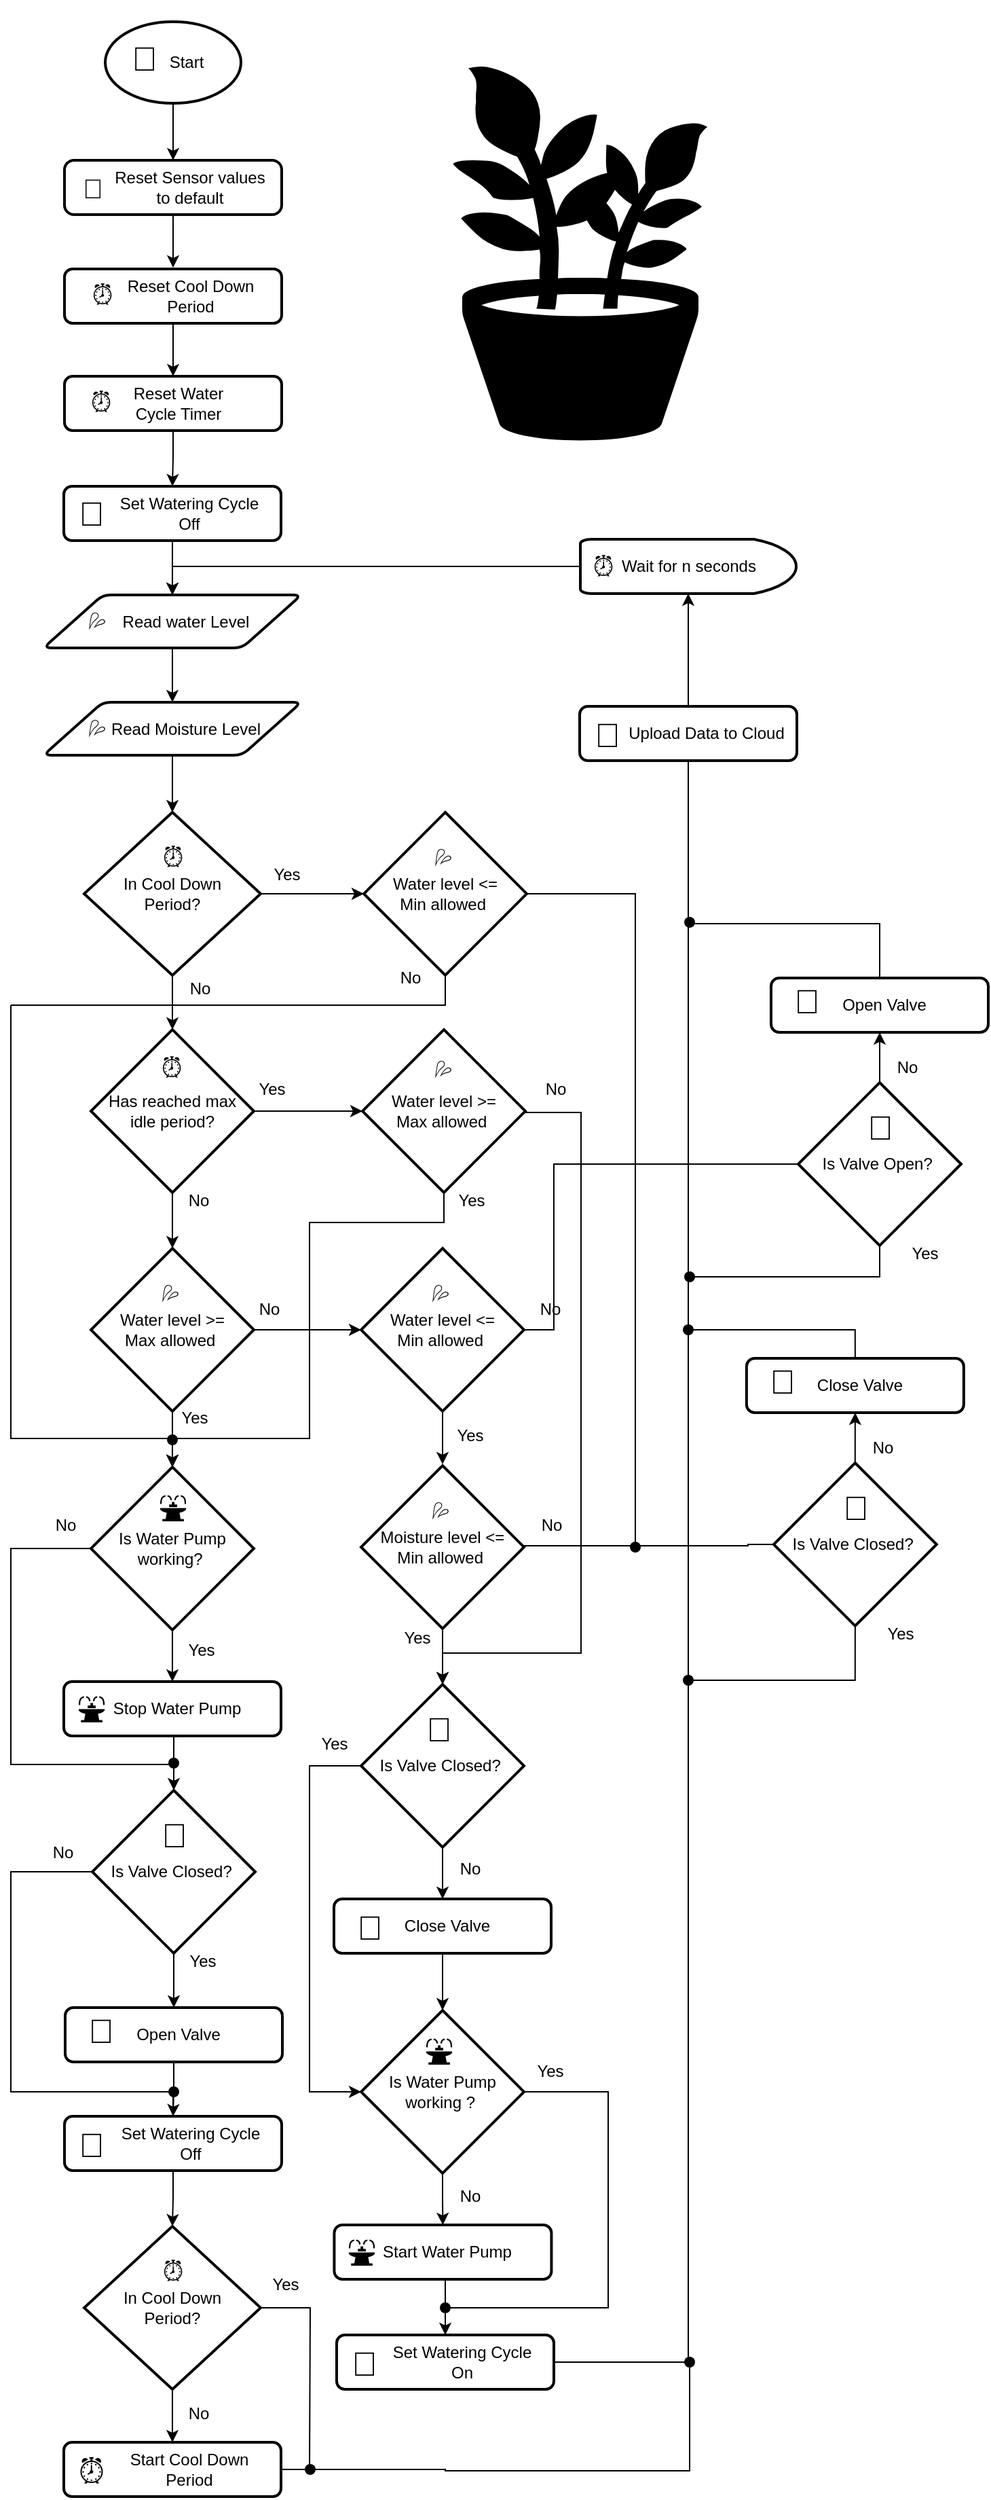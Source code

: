 <mxfile version="20.2.7" type="device"><diagram id="oOzClICtPOItyMu-ZOuh" name="Page-1"><mxGraphModel dx="1303" dy="767" grid="1" gridSize="10" guides="1" tooltips="1" connect="1" arrows="1" fold="1" page="1" pageScale="1" pageWidth="850" pageHeight="1100" math="0" shadow="0"><root><mxCell id="0"/><mxCell id="1" parent="0"/><mxCell id="8i2iWLivg4uG6TmBMHrs-108" value="Reset Water &lt;br&gt;Cycle Timer" style="rounded=1;whiteSpace=wrap;html=1;absoluteArcSize=1;arcSize=12;strokeWidth=2;fontFamily=Helvetica;fontSize=12;fontColor=none;fillColor=default;spacingLeft=7;" vertex="1" parent="1"><mxGeometry x="79.5" y="277" width="160" height="40" as="geometry"/></mxCell><mxCell id="8i2iWLivg4uG6TmBMHrs-11" value="" style="edgeStyle=orthogonalEdgeStyle;rounded=0;orthogonalLoop=1;jettySize=auto;html=1;" edge="1" parent="1" source="8i2iWLivg4uG6TmBMHrs-9" target="8i2iWLivg4uG6TmBMHrs-10"><mxGeometry relative="1" as="geometry"/></mxCell><mxCell id="8i2iWLivg4uG6TmBMHrs-9" value="Start" style="strokeWidth=2;html=1;shape=mxgraph.flowchart.start_1;whiteSpace=wrap;spacingLeft=19;" vertex="1" parent="1"><mxGeometry x="109.5" y="16" width="100" height="60" as="geometry"/></mxCell><mxCell id="8i2iWLivg4uG6TmBMHrs-10" value="Reset Sensor values &lt;br&gt;to default" style="rounded=1;whiteSpace=wrap;html=1;absoluteArcSize=1;arcSize=14;strokeWidth=2;spacingLeft=24;" vertex="1" parent="1"><mxGeometry x="79.5" y="118" width="160" height="40" as="geometry"/></mxCell><mxCell id="8i2iWLivg4uG6TmBMHrs-16" value="&lt;font style=&quot;font-size: 20px;&quot;&gt;🧹&lt;/font&gt;" style="text;html=1;align=center;verticalAlign=middle;resizable=0;points=[];autosize=1;strokeColor=none;fillColor=none;fontSize=12;fontFamily=Helvetica;fontColor=default;" vertex="1" parent="1"><mxGeometry x="74.5" y="118" width="50" height="40" as="geometry"/></mxCell><mxCell id="8i2iWLivg4uG6TmBMHrs-19" value="" style="group" vertex="1" connectable="0" parent="1"><mxGeometry x="64" y="517" width="190" height="39" as="geometry"/></mxCell><mxCell id="8i2iWLivg4uG6TmBMHrs-13" value="Read Moisture Level" style="shape=parallelogram;html=1;strokeWidth=2;perimeter=parallelogramPerimeter;whiteSpace=wrap;rounded=1;arcSize=12;size=0.23;spacingLeft=20;" vertex="1" parent="8i2iWLivg4uG6TmBMHrs-19"><mxGeometry width="190" height="39" as="geometry"/></mxCell><mxCell id="8i2iWLivg4uG6TmBMHrs-17" value="&lt;span style=&quot;font-size: 20px;&quot;&gt;💦&lt;/span&gt;" style="text;html=1;align=center;verticalAlign=middle;resizable=0;points=[];autosize=1;strokeColor=none;fillColor=none;fontSize=20;fontFamily=Helvetica;fontColor=default;" vertex="1" parent="8i2iWLivg4uG6TmBMHrs-19"><mxGeometry x="14" y="-0.643" width="50" height="40" as="geometry"/></mxCell><mxCell id="8i2iWLivg4uG6TmBMHrs-20" value="" style="group" vertex="1" connectable="0" parent="1"><mxGeometry x="99" y="918" width="120" height="120" as="geometry"/></mxCell><mxCell id="8i2iWLivg4uG6TmBMHrs-12" value="Water level &amp;gt;= &lt;br&gt;Max allowed&amp;nbsp;" style="strokeWidth=2;html=1;shape=mxgraph.flowchart.decision;whiteSpace=wrap;" vertex="1" parent="8i2iWLivg4uG6TmBMHrs-20"><mxGeometry y="1" width="120.0" height="120" as="geometry"/></mxCell><mxCell id="8i2iWLivg4uG6TmBMHrs-18" value="&lt;span style=&quot;font-size: 20px;&quot;&gt;💦&lt;/span&gt;" style="text;html=1;align=center;verticalAlign=middle;resizable=0;points=[];autosize=1;strokeColor=none;fillColor=none;fontSize=20;fontFamily=Helvetica;fontColor=default;" vertex="1" parent="8i2iWLivg4uG6TmBMHrs-20"><mxGeometry x="32.778" y="14.231" width="50" height="40" as="geometry"/></mxCell><mxCell id="8i2iWLivg4uG6TmBMHrs-23" value="&lt;font style=&quot;font-size: 300px;&quot;&gt;🪴&lt;/font&gt;" style="text;html=1;align=center;verticalAlign=middle;resizable=0;points=[];autosize=1;strokeColor=none;fillColor=none;fontSize=100;fontFamily=Helvetica;fontColor=default;" vertex="1" parent="1"><mxGeometry x="239" width="440" height="370" as="geometry"/></mxCell><mxCell id="8i2iWLivg4uG6TmBMHrs-24" value="&lt;font style=&quot;font-size: 25px;&quot;&gt;🏡&lt;/font&gt;" style="text;html=1;align=center;verticalAlign=middle;resizable=0;points=[];autosize=1;strokeColor=none;fillColor=none;fontSize=20;fontFamily=Helvetica;fontColor=default;spacingLeft=0;" vertex="1" parent="1"><mxGeometry x="107.5" y="22" width="60" height="40" as="geometry"/></mxCell><mxCell id="8i2iWLivg4uG6TmBMHrs-25" value="" style="group;fontColor=none;noLabel=1;" vertex="1" connectable="0" parent="1"><mxGeometry x="100" y="1316" width="140" height="120" as="geometry"/></mxCell><mxCell id="8i2iWLivg4uG6TmBMHrs-26" value="Is Valve Closed?&amp;nbsp;" style="strokeWidth=2;html=1;shape=mxgraph.flowchart.decision;whiteSpace=wrap;" vertex="1" parent="8i2iWLivg4uG6TmBMHrs-25"><mxGeometry y="2" width="120.0" height="120" as="geometry"/></mxCell><mxCell id="8i2iWLivg4uG6TmBMHrs-27" value="&lt;font style=&quot;font-size: 25px;&quot;&gt;🚰&lt;/font&gt;" style="text;html=1;align=center;verticalAlign=middle;resizable=0;points=[];autosize=1;strokeColor=none;fillColor=none;fontSize=20;fontFamily=Helvetica;fontColor=default;" vertex="1" parent="8i2iWLivg4uG6TmBMHrs-25"><mxGeometry x="29.998" y="14.231" width="60" height="40" as="geometry"/></mxCell><mxCell id="8i2iWLivg4uG6TmBMHrs-51" value="&lt;font style=&quot;font-size: 12px;&quot;&gt;No&lt;br&gt;&lt;/font&gt;" style="text;html=1;align=center;verticalAlign=middle;resizable=0;points=[];autosize=1;strokeColor=none;fillColor=none;fontSize=12;fontFamily=Helvetica;fontColor=none;" vertex="1" parent="8i2iWLivg4uG6TmBMHrs-25"><mxGeometry x="-42" y="33" width="40" height="30" as="geometry"/></mxCell><mxCell id="8i2iWLivg4uG6TmBMHrs-29" value="" style="edgeStyle=orthogonalEdgeStyle;rounded=0;orthogonalLoop=1;jettySize=auto;html=1;fontFamily=Helvetica;fontSize=25;fontColor=none;entryX=0.5;entryY=0;entryDx=0;entryDy=0;entryPerimeter=0;" edge="1" parent="1" source="8i2iWLivg4uG6TmBMHrs-12" target="8i2iWLivg4uG6TmBMHrs-36"><mxGeometry relative="1" as="geometry"><mxPoint x="200" y="1079" as="targetPoint"/></mxGeometry></mxCell><mxCell id="8i2iWLivg4uG6TmBMHrs-33" value="" style="edgeStyle=orthogonalEdgeStyle;rounded=0;orthogonalLoop=1;jettySize=auto;html=1;fontFamily=Helvetica;fontSize=12;fontColor=none;entryX=0.5;entryY=0;entryDx=0;entryDy=0;" edge="1" parent="1" source="8i2iWLivg4uG6TmBMHrs-26" target="8i2iWLivg4uG6TmBMHrs-30"><mxGeometry relative="1" as="geometry"/></mxCell><mxCell id="8i2iWLivg4uG6TmBMHrs-34" value="" style="group" vertex="1" connectable="0" parent="1"><mxGeometry x="80" y="1478" width="160" height="45.001" as="geometry"/></mxCell><mxCell id="8i2iWLivg4uG6TmBMHrs-30" value="Open Valve" style="rounded=1;whiteSpace=wrap;html=1;absoluteArcSize=1;arcSize=12;strokeWidth=2;fontFamily=Helvetica;fontSize=12;fontColor=none;fillColor=default;spacingLeft=7;" vertex="1" parent="8i2iWLivg4uG6TmBMHrs-34"><mxGeometry width="160" height="40" as="geometry"/></mxCell><mxCell id="8i2iWLivg4uG6TmBMHrs-32" value="&lt;sup style=&quot;font-size: 25px;&quot;&gt;🚰&lt;/sup&gt;" style="text;html=1;align=center;verticalAlign=middle;resizable=0;points=[];autosize=1;strokeColor=none;fillColor=none;fontSize=20;fontFamily=Helvetica;fontColor=default;" vertex="1" parent="8i2iWLivg4uG6TmBMHrs-34"><mxGeometry x="-4.222" y="-4.999" width="60" height="50" as="geometry"/></mxCell><mxCell id="8i2iWLivg4uG6TmBMHrs-35" value="" style="group;fontColor=none;noLabel=1;" vertex="1" connectable="0" parent="1"><mxGeometry x="99" y="1078" width="120" height="120" as="geometry"/></mxCell><mxCell id="8i2iWLivg4uG6TmBMHrs-36" value="Is Water Pump working?&amp;nbsp;" style="strokeWidth=2;html=1;shape=mxgraph.flowchart.decision;whiteSpace=wrap;" vertex="1" parent="8i2iWLivg4uG6TmBMHrs-35"><mxGeometry y="2" width="120.0" height="120" as="geometry"/></mxCell><mxCell id="8i2iWLivg4uG6TmBMHrs-37" value="⛲" style="text;html=1;align=center;verticalAlign=middle;resizable=0;points=[];autosize=1;strokeColor=none;fillColor=none;fontSize=25;fontFamily=Helvetica;fontColor=default;" vertex="1" parent="8i2iWLivg4uG6TmBMHrs-35"><mxGeometry x="29.778" y="12.231" width="60" height="40" as="geometry"/></mxCell><mxCell id="8i2iWLivg4uG6TmBMHrs-38" value="" style="edgeStyle=orthogonalEdgeStyle;rounded=0;orthogonalLoop=1;jettySize=auto;html=1;fontFamily=Helvetica;fontSize=25;fontColor=none;exitX=0.5;exitY=1;exitDx=0;exitDy=0;entryX=0.5;entryY=0;entryDx=0;entryDy=0;entryPerimeter=0;" edge="1" parent="1" target="8i2iWLivg4uG6TmBMHrs-26" source="8i2iWLivg4uG6TmBMHrs-41"><mxGeometry relative="1" as="geometry"><mxPoint x="118.0" y="1305.0" as="sourcePoint"/><mxPoint x="118" y="1336" as="targetPoint"/><Array as="points"><mxPoint x="160" y="1278"/></Array></mxGeometry></mxCell><mxCell id="8i2iWLivg4uG6TmBMHrs-39" value="" style="edgeStyle=orthogonalEdgeStyle;rounded=0;orthogonalLoop=1;jettySize=auto;html=1;fontFamily=Helvetica;fontSize=12;fontColor=none;entryX=0.5;entryY=0;entryDx=0;entryDy=0;" edge="1" parent="1" source="8i2iWLivg4uG6TmBMHrs-36" target="8i2iWLivg4uG6TmBMHrs-41"><mxGeometry relative="1" as="geometry"/></mxCell><mxCell id="8i2iWLivg4uG6TmBMHrs-40" value="" style="group" vertex="1" connectable="0" parent="1"><mxGeometry x="79" y="1238" width="160" height="40.001" as="geometry"/></mxCell><mxCell id="8i2iWLivg4uG6TmBMHrs-41" value="Stop Water Pump" style="rounded=1;whiteSpace=wrap;html=1;absoluteArcSize=1;arcSize=12;strokeWidth=2;fontFamily=Helvetica;fontSize=12;fontColor=none;fillColor=default;spacingLeft=7;" vertex="1" parent="8i2iWLivg4uG6TmBMHrs-40"><mxGeometry width="160" height="40" as="geometry"/></mxCell><mxCell id="8i2iWLivg4uG6TmBMHrs-42" value="&lt;font style=&quot;font-size: 25px;&quot;&gt;⛲&lt;/font&gt;" style="text;html=1;align=center;verticalAlign=middle;resizable=0;points=[];autosize=1;strokeColor=none;fillColor=none;fontSize=20;fontFamily=Helvetica;fontColor=default;" vertex="1" parent="8i2iWLivg4uG6TmBMHrs-40"><mxGeometry x="-10.222" y="0.001" width="60" height="40" as="geometry"/></mxCell><mxCell id="8i2iWLivg4uG6TmBMHrs-45" value="&lt;font style=&quot;font-size: 12px;&quot;&gt;Yes&lt;/font&gt;" style="text;html=1;align=center;verticalAlign=middle;resizable=0;points=[];autosize=1;strokeColor=none;fillColor=none;fontSize=12;fontFamily=Helvetica;fontColor=none;" vertex="1" parent="1"><mxGeometry x="155" y="1029" width="40" height="30" as="geometry"/></mxCell><mxCell id="8i2iWLivg4uG6TmBMHrs-47" value="" style="edgeStyle=orthogonalEdgeStyle;rounded=0;orthogonalLoop=1;jettySize=auto;html=1;fontFamily=Helvetica;fontSize=12;fontColor=none;entryX=0;entryY=0.5;entryDx=0;entryDy=0;entryPerimeter=0;exitX=1;exitY=0.5;exitDx=0;exitDy=0;exitPerimeter=0;" edge="1" parent="1" source="8i2iWLivg4uG6TmBMHrs-12" target="8i2iWLivg4uG6TmBMHrs-54"><mxGeometry relative="1" as="geometry"><mxPoint x="230" y="999" as="sourcePoint"/><mxPoint x="290" y="1049" as="targetPoint"/><Array as="points"><mxPoint x="250" y="979"/><mxPoint x="250" y="979"/></Array></mxGeometry></mxCell><mxCell id="8i2iWLivg4uG6TmBMHrs-50" value="&lt;font style=&quot;font-size: 12px;&quot;&gt;Yes&lt;/font&gt;" style="text;html=1;align=center;verticalAlign=middle;resizable=0;points=[];autosize=1;strokeColor=none;fillColor=none;fontSize=12;fontFamily=Helvetica;fontColor=none;" vertex="1" parent="1"><mxGeometry x="161" y="1429" width="40" height="30" as="geometry"/></mxCell><mxCell id="8i2iWLivg4uG6TmBMHrs-52" value="&lt;font style=&quot;font-size: 12px;&quot;&gt;Yes&lt;/font&gt;" style="text;html=1;align=center;verticalAlign=middle;resizable=0;points=[];autosize=1;strokeColor=none;fillColor=none;fontSize=12;fontFamily=Helvetica;fontColor=none;" vertex="1" parent="1"><mxGeometry x="160" y="1200" width="40" height="30" as="geometry"/></mxCell><mxCell id="8i2iWLivg4uG6TmBMHrs-53" value="" style="group" vertex="1" connectable="0" parent="1"><mxGeometry x="298" y="918" width="120" height="120" as="geometry"/></mxCell><mxCell id="8i2iWLivg4uG6TmBMHrs-54" value="Water level &amp;lt;= &lt;br&gt;Min allowed&amp;nbsp;" style="strokeWidth=2;html=1;shape=mxgraph.flowchart.decision;whiteSpace=wrap;" vertex="1" parent="8i2iWLivg4uG6TmBMHrs-53"><mxGeometry y="1" width="120.0" height="120" as="geometry"/></mxCell><mxCell id="8i2iWLivg4uG6TmBMHrs-55" value="&lt;span style=&quot;font-size: 20px;&quot;&gt;💦&lt;/span&gt;" style="text;html=1;align=center;verticalAlign=middle;resizable=0;points=[];autosize=1;strokeColor=none;fillColor=none;fontSize=20;fontFamily=Helvetica;fontColor=default;" vertex="1" parent="8i2iWLivg4uG6TmBMHrs-53"><mxGeometry x="32.778" y="14.231" width="50" height="40" as="geometry"/></mxCell><mxCell id="8i2iWLivg4uG6TmBMHrs-56" value="" style="group" vertex="1" connectable="0" parent="1"><mxGeometry x="298" y="1078" width="120" height="120" as="geometry"/></mxCell><mxCell id="8i2iWLivg4uG6TmBMHrs-57" value="Moisture level &amp;lt;= &lt;br&gt;Min allowed&amp;nbsp;" style="strokeWidth=2;html=1;shape=mxgraph.flowchart.decision;whiteSpace=wrap;" vertex="1" parent="8i2iWLivg4uG6TmBMHrs-56"><mxGeometry y="1" width="120.0" height="120" as="geometry"/></mxCell><mxCell id="8i2iWLivg4uG6TmBMHrs-58" value="&lt;span style=&quot;font-size: 20px;&quot;&gt;💦&lt;/span&gt;" style="text;html=1;align=center;verticalAlign=middle;resizable=0;points=[];autosize=1;strokeColor=none;fillColor=none;fontSize=20;fontFamily=Helvetica;fontColor=default;" vertex="1" parent="8i2iWLivg4uG6TmBMHrs-56"><mxGeometry x="32.778" y="14.231" width="50" height="40" as="geometry"/></mxCell><mxCell id="8i2iWLivg4uG6TmBMHrs-59" value="" style="edgeStyle=orthogonalEdgeStyle;rounded=0;orthogonalLoop=1;jettySize=auto;html=1;fontFamily=Helvetica;fontSize=12;fontColor=none;" edge="1" parent="1" source="8i2iWLivg4uG6TmBMHrs-54"><mxGeometry relative="1" as="geometry"><mxPoint x="358" y="1078" as="targetPoint"/></mxGeometry></mxCell><mxCell id="8i2iWLivg4uG6TmBMHrs-60" value="" style="group;fontColor=none;noLabel=1;" vertex="1" connectable="0" parent="1"><mxGeometry x="298" y="1238" width="120" height="120" as="geometry"/></mxCell><mxCell id="8i2iWLivg4uG6TmBMHrs-61" value="Is Valve Closed?&amp;nbsp;" style="strokeWidth=2;html=1;shape=mxgraph.flowchart.decision;whiteSpace=wrap;" vertex="1" parent="8i2iWLivg4uG6TmBMHrs-60"><mxGeometry y="2" width="120.0" height="120" as="geometry"/></mxCell><mxCell id="8i2iWLivg4uG6TmBMHrs-62" value="🚰" style="text;html=1;align=center;verticalAlign=middle;resizable=0;points=[];autosize=1;strokeColor=none;fillColor=none;fontSize=25;fontFamily=Helvetica;fontColor=default;" vertex="1" parent="8i2iWLivg4uG6TmBMHrs-60"><mxGeometry x="26.778" y="14.231" width="60" height="40" as="geometry"/></mxCell><mxCell id="8i2iWLivg4uG6TmBMHrs-63" value="" style="edgeStyle=orthogonalEdgeStyle;rounded=0;orthogonalLoop=1;jettySize=auto;html=1;fontFamily=Helvetica;fontSize=12;fontColor=none;entryX=0.5;entryY=0;entryDx=0;entryDy=0;" edge="1" parent="1" source="8i2iWLivg4uG6TmBMHrs-61" target="8i2iWLivg4uG6TmBMHrs-65"><mxGeometry relative="1" as="geometry"/></mxCell><mxCell id="8i2iWLivg4uG6TmBMHrs-64" value="" style="group" vertex="1" connectable="0" parent="1"><mxGeometry x="278" y="1398" width="160" height="40.001" as="geometry"/></mxCell><mxCell id="8i2iWLivg4uG6TmBMHrs-65" value="Close Valve" style="rounded=1;whiteSpace=wrap;html=1;absoluteArcSize=1;arcSize=12;strokeWidth=2;fontFamily=Helvetica;fontSize=12;fontColor=none;fillColor=default;spacingLeft=7;" vertex="1" parent="8i2iWLivg4uG6TmBMHrs-64"><mxGeometry width="160" height="40" as="geometry"/></mxCell><mxCell id="8i2iWLivg4uG6TmBMHrs-66" value="&lt;font style=&quot;font-size: 25px;&quot;&gt;🚰&lt;/font&gt;" style="text;html=1;align=center;verticalAlign=middle;resizable=0;points=[];autosize=1;strokeColor=none;fillColor=none;fontSize=20;fontFamily=Helvetica;fontColor=default;" vertex="1" parent="8i2iWLivg4uG6TmBMHrs-64"><mxGeometry x="-4.222" y="0.001" width="60" height="40" as="geometry"/></mxCell><mxCell id="8i2iWLivg4uG6TmBMHrs-67" value="" style="group;fontColor=none;noLabel=1;" vertex="1" connectable="0" parent="1"><mxGeometry x="298" y="1478" width="120" height="120" as="geometry"/></mxCell><mxCell id="8i2iWLivg4uG6TmBMHrs-68" value="Is Water Pump working ?&amp;nbsp;" style="strokeWidth=2;html=1;shape=mxgraph.flowchart.decision;whiteSpace=wrap;" vertex="1" parent="8i2iWLivg4uG6TmBMHrs-67"><mxGeometry y="2" width="120.0" height="120" as="geometry"/></mxCell><mxCell id="8i2iWLivg4uG6TmBMHrs-69" value="⛲" style="text;html=1;align=center;verticalAlign=middle;resizable=0;points=[];autosize=1;strokeColor=none;fillColor=none;fontSize=25;fontFamily=Helvetica;fontColor=default;" vertex="1" parent="8i2iWLivg4uG6TmBMHrs-67"><mxGeometry x="26.778" y="12.231" width="60" height="40" as="geometry"/></mxCell><mxCell id="8i2iWLivg4uG6TmBMHrs-70" value="" style="edgeStyle=orthogonalEdgeStyle;rounded=0;orthogonalLoop=1;jettySize=auto;html=1;fontFamily=Helvetica;fontSize=25;fontColor=none;entryX=0.5;entryY=0;entryDx=0;entryDy=0;entryPerimeter=0;exitX=0.5;exitY=1;exitDx=0;exitDy=0;" edge="1" parent="1" source="8i2iWLivg4uG6TmBMHrs-65" target="8i2iWLivg4uG6TmBMHrs-68"><mxGeometry relative="1" as="geometry"><mxPoint x="388" y="1535" as="sourcePoint"/><mxPoint x="398" y="1554" as="targetPoint"/></mxGeometry></mxCell><mxCell id="8i2iWLivg4uG6TmBMHrs-71" value="" style="edgeStyle=orthogonalEdgeStyle;rounded=0;orthogonalLoop=1;jettySize=auto;html=1;fontFamily=Helvetica;fontSize=12;fontColor=none;entryX=0.5;entryY=0;entryDx=0;entryDy=0;" edge="1" parent="1" source="8i2iWLivg4uG6TmBMHrs-68" target="8i2iWLivg4uG6TmBMHrs-73"><mxGeometry relative="1" as="geometry"/></mxCell><mxCell id="8i2iWLivg4uG6TmBMHrs-72" value="" style="group" vertex="1" connectable="0" parent="1"><mxGeometry x="278.22" y="1638" width="160" height="40.001" as="geometry"/></mxCell><mxCell id="8i2iWLivg4uG6TmBMHrs-73" value="Start Water Pump" style="rounded=1;whiteSpace=wrap;html=1;absoluteArcSize=1;arcSize=12;strokeWidth=2;fontFamily=Helvetica;fontSize=12;fontColor=none;fillColor=default;spacingLeft=7;" vertex="1" parent="8i2iWLivg4uG6TmBMHrs-72"><mxGeometry width="160" height="40" as="geometry"/></mxCell><mxCell id="8i2iWLivg4uG6TmBMHrs-74" value="&lt;font style=&quot;font-size: 25px;&quot;&gt;⛲&lt;/font&gt;" style="text;html=1;align=center;verticalAlign=middle;resizable=0;points=[];autosize=1;strokeColor=none;fillColor=none;fontSize=20;fontFamily=Helvetica;fontColor=default;" vertex="1" parent="8i2iWLivg4uG6TmBMHrs-72"><mxGeometry x="-10.222" y="0.001" width="60" height="40" as="geometry"/></mxCell><mxCell id="8i2iWLivg4uG6TmBMHrs-75" value="&lt;font style=&quot;font-size: 12px;&quot;&gt;Yes&lt;/font&gt;" style="text;html=1;align=center;verticalAlign=middle;resizable=0;points=[];autosize=1;strokeColor=none;fillColor=none;fontSize=12;fontFamily=Helvetica;fontColor=none;" vertex="1" parent="1"><mxGeometry x="319" y="1191" width="40" height="30" as="geometry"/></mxCell><mxCell id="8i2iWLivg4uG6TmBMHrs-76" value="" style="edgeStyle=orthogonalEdgeStyle;rounded=0;orthogonalLoop=1;jettySize=auto;html=1;fontFamily=Helvetica;fontSize=12;fontColor=none;entryX=0;entryY=0.5;entryDx=0;entryDy=0;entryPerimeter=0;" edge="1" parent="1" source="8i2iWLivg4uG6TmBMHrs-61" target="8i2iWLivg4uG6TmBMHrs-68"><mxGeometry relative="1" as="geometry"><mxPoint x="478" y="1588" as="targetPoint"/><Array as="points"><mxPoint x="260" y="1300"/><mxPoint x="260" y="1540"/></Array></mxGeometry></mxCell><mxCell id="8i2iWLivg4uG6TmBMHrs-77" value="&lt;font style=&quot;font-size: 12px;&quot;&gt;No&lt;/font&gt;" style="text;html=1;align=center;verticalAlign=middle;resizable=0;points=[];autosize=1;strokeColor=none;fillColor=none;fontSize=12;fontFamily=Helvetica;fontColor=none;" vertex="1" parent="1"><mxGeometry x="60" y="1108" width="40" height="30" as="geometry"/></mxCell><mxCell id="8i2iWLivg4uG6TmBMHrs-78" value="&lt;font style=&quot;font-size: 12px;&quot;&gt;No&lt;br&gt;&lt;/font&gt;" style="text;html=1;align=center;verticalAlign=middle;resizable=0;points=[];autosize=1;strokeColor=none;fillColor=none;fontSize=12;fontFamily=Helvetica;fontColor=none;" vertex="1" parent="1"><mxGeometry x="358" y="1361" width="40" height="30" as="geometry"/></mxCell><mxCell id="8i2iWLivg4uG6TmBMHrs-79" value="&lt;font style=&quot;font-size: 12px;&quot;&gt;No&lt;/font&gt;" style="text;html=1;align=center;verticalAlign=middle;resizable=0;points=[];autosize=1;strokeColor=none;fillColor=none;fontSize=12;fontFamily=Helvetica;fontColor=none;" vertex="1" parent="1"><mxGeometry x="358" y="1602" width="40" height="30" as="geometry"/></mxCell><mxCell id="8i2iWLivg4uG6TmBMHrs-80" value="" style="edgeStyle=orthogonalEdgeStyle;rounded=0;orthogonalLoop=1;jettySize=auto;html=1;fontFamily=Helvetica;fontSize=12;fontColor=none;entryX=0.5;entryY=0;entryDx=0;entryDy=0;entryPerimeter=0;" edge="1" parent="1" source="8i2iWLivg4uG6TmBMHrs-57" target="8i2iWLivg4uG6TmBMHrs-61"><mxGeometry relative="1" as="geometry"/></mxCell><mxCell id="8i2iWLivg4uG6TmBMHrs-81" value="&lt;font style=&quot;font-size: 12px;&quot;&gt;Yes&lt;/font&gt;" style="text;html=1;align=center;verticalAlign=middle;resizable=0;points=[];autosize=1;strokeColor=none;fillColor=none;fontSize=12;fontFamily=Helvetica;fontColor=none;" vertex="1" parent="1"><mxGeometry x="358" y="1042" width="40" height="30" as="geometry"/></mxCell><mxCell id="8i2iWLivg4uG6TmBMHrs-92" value="&lt;font style=&quot;font-size: 12px;&quot;&gt;No&lt;br&gt;&lt;/font&gt;" style="text;html=1;align=center;verticalAlign=middle;resizable=0;points=[];autosize=1;strokeColor=none;fillColor=none;fontSize=12;fontFamily=Helvetica;fontColor=none;" vertex="1" parent="1"><mxGeometry x="209.5" y="949" width="40" height="30" as="geometry"/></mxCell><mxCell id="8i2iWLivg4uG6TmBMHrs-94" value="" style="edgeStyle=orthogonalEdgeStyle;rounded=0;orthogonalLoop=1;jettySize=auto;html=1;fontFamily=Helvetica;fontSize=12;fontColor=none;entryX=0;entryY=0.5;entryDx=0;entryDy=0;entryPerimeter=0;endArrow=none;endFill=0;" edge="1" parent="1" source="8i2iWLivg4uG6TmBMHrs-57" target="8i2iWLivg4uG6TmBMHrs-237"><mxGeometry relative="1" as="geometry"><mxPoint x="580" y="1201.429" as="targetPoint"/><Array as="points"><mxPoint x="583" y="1138"/></Array></mxGeometry></mxCell><mxCell id="8i2iWLivg4uG6TmBMHrs-95" value="&lt;font style=&quot;font-size: 12px;&quot;&gt;No&lt;br&gt;&lt;/font&gt;" style="text;html=1;align=center;verticalAlign=middle;resizable=0;points=[];autosize=1;strokeColor=none;fillColor=none;fontSize=12;fontFamily=Helvetica;fontColor=none;" vertex="1" parent="1"><mxGeometry x="418" y="1108" width="40" height="30" as="geometry"/></mxCell><mxCell id="8i2iWLivg4uG6TmBMHrs-97" value="" style="edgeStyle=orthogonalEdgeStyle;rounded=0;orthogonalLoop=1;jettySize=auto;html=1;fontFamily=Helvetica;fontSize=12;fontColor=none;exitX=1;exitY=0.5;exitDx=0;exitDy=0;exitPerimeter=0;endArrow=none;endFill=0;entryX=0;entryY=0.5;entryDx=0;entryDy=0;entryPerimeter=0;" edge="1" parent="1" source="8i2iWLivg4uG6TmBMHrs-54" target="8i2iWLivg4uG6TmBMHrs-266"><mxGeometry relative="1" as="geometry"><mxPoint x="358" y="799" as="sourcePoint"/><mxPoint x="158" y="537" as="targetPoint"/><Array as="points"><mxPoint x="440" y="979"/><mxPoint x="440" y="857"/></Array></mxGeometry></mxCell><mxCell id="8i2iWLivg4uG6TmBMHrs-98" value="&lt;font style=&quot;font-size: 12px;&quot;&gt;No&lt;br&gt;&lt;/font&gt;" style="text;html=1;align=center;verticalAlign=middle;resizable=0;points=[];autosize=1;strokeColor=none;fillColor=none;fontSize=12;fontFamily=Helvetica;fontColor=none;" vertex="1" parent="1"><mxGeometry x="417" y="949" width="40" height="30" as="geometry"/></mxCell><mxCell id="8i2iWLivg4uG6TmBMHrs-101" value="" style="edgeStyle=orthogonalEdgeStyle;rounded=0;orthogonalLoop=1;jettySize=auto;html=1;fontFamily=Helvetica;fontSize=12;fontColor=none;entryX=0.5;entryY=0;entryDx=0;entryDy=0;" edge="1" parent="1" source="8i2iWLivg4uG6TmBMHrs-73" target="8i2iWLivg4uG6TmBMHrs-193"><mxGeometry relative="1" as="geometry"><mxPoint x="-32" y="1718" as="targetPoint"/><Array as="points"><mxPoint x="360" y="1699"/><mxPoint x="360" y="1699"/></Array></mxGeometry></mxCell><mxCell id="8i2iWLivg4uG6TmBMHrs-102" value="" style="group" vertex="1" connectable="0" parent="1"><mxGeometry x="64" y="438" width="190" height="39" as="geometry"/></mxCell><mxCell id="8i2iWLivg4uG6TmBMHrs-103" value="Read water Level" style="shape=parallelogram;html=1;strokeWidth=2;perimeter=parallelogramPerimeter;whiteSpace=wrap;rounded=1;arcSize=12;size=0.23;spacingLeft=20;" vertex="1" parent="8i2iWLivg4uG6TmBMHrs-102"><mxGeometry width="190" height="39" as="geometry"/></mxCell><mxCell id="8i2iWLivg4uG6TmBMHrs-104" value="&lt;span style=&quot;font-size: 20px;&quot;&gt;💦&lt;/span&gt;" style="text;html=1;align=center;verticalAlign=middle;resizable=0;points=[];autosize=1;strokeColor=none;fillColor=none;fontSize=20;fontFamily=Helvetica;fontColor=default;" vertex="1" parent="8i2iWLivg4uG6TmBMHrs-102"><mxGeometry x="14" y="-0.643" width="50" height="40" as="geometry"/></mxCell><mxCell id="8i2iWLivg4uG6TmBMHrs-105" value="&lt;font style=&quot;font-size: 12px;&quot;&gt;Yes&lt;/font&gt;" style="text;html=1;align=center;verticalAlign=middle;resizable=0;points=[];autosize=1;strokeColor=none;fillColor=none;fontSize=12;fontFamily=Helvetica;fontColor=none;" vertex="1" parent="1"><mxGeometry x="417" y="1510" width="40" height="30" as="geometry"/></mxCell><mxCell id="8i2iWLivg4uG6TmBMHrs-106" value="" style="edgeStyle=orthogonalEdgeStyle;rounded=0;orthogonalLoop=1;jettySize=auto;html=1;fontFamily=Helvetica;fontSize=12;fontColor=none;entryX=0.5;entryY=1;entryDx=0;entryDy=0;entryPerimeter=0;startArrow=none;" edge="1" parent="1" source="8i2iWLivg4uG6TmBMHrs-175" target="8i2iWLivg4uG6TmBMHrs-144"><mxGeometry relative="1" as="geometry"><mxPoint x="177" y="739" as="targetPoint"/><Array as="points"/></mxGeometry></mxCell><mxCell id="8i2iWLivg4uG6TmBMHrs-107" value="" style="group" vertex="1" connectable="0" parent="1"><mxGeometry x="80.5" y="276" width="160" height="39.001" as="geometry"/></mxCell><mxCell id="8i2iWLivg4uG6TmBMHrs-110" value="" style="group" vertex="1" connectable="0" parent="8i2iWLivg4uG6TmBMHrs-107"><mxGeometry y="-2" width="160" height="41.001" as="geometry"/></mxCell><mxCell id="8i2iWLivg4uG6TmBMHrs-109" value="⏰" style="text;html=1;align=center;verticalAlign=middle;resizable=0;points=[];autosize=1;strokeColor=none;fillColor=none;fontSize=20;fontFamily=Helvetica;fontColor=default;" vertex="1" parent="8i2iWLivg4uG6TmBMHrs-110"><mxGeometry x="0.778" y="1.001" width="50" height="40" as="geometry"/></mxCell><mxCell id="8i2iWLivg4uG6TmBMHrs-116" value="Reset Cool Down &lt;br&gt;Period" style="rounded=1;whiteSpace=wrap;html=1;absoluteArcSize=1;arcSize=12;strokeWidth=2;fontFamily=Helvetica;fontSize=12;fontColor=none;fillColor=default;spacingLeft=25;" vertex="1" parent="1"><mxGeometry x="79.5" y="198" width="160" height="40" as="geometry"/></mxCell><mxCell id="8i2iWLivg4uG6TmBMHrs-117" value="" style="group" vertex="1" connectable="0" parent="1"><mxGeometry x="81.5" y="197" width="160" height="39.001" as="geometry"/></mxCell><mxCell id="8i2iWLivg4uG6TmBMHrs-118" value="" style="group" vertex="1" connectable="0" parent="8i2iWLivg4uG6TmBMHrs-117"><mxGeometry y="-2" width="160" height="41.001" as="geometry"/></mxCell><mxCell id="8i2iWLivg4uG6TmBMHrs-119" value="⏰" style="text;html=1;align=center;verticalAlign=middle;resizable=0;points=[];autosize=1;strokeColor=none;fillColor=none;fontSize=20;fontFamily=Helvetica;fontColor=default;" vertex="1" parent="8i2iWLivg4uG6TmBMHrs-118"><mxGeometry x="0.778" y="1.001" width="50" height="40" as="geometry"/></mxCell><mxCell id="8i2iWLivg4uG6TmBMHrs-120" value="" style="edgeStyle=orthogonalEdgeStyle;rounded=0;orthogonalLoop=1;jettySize=auto;html=1;exitX=0.5;exitY=1;exitDx=0;exitDy=0;" edge="1" parent="1" source="8i2iWLivg4uG6TmBMHrs-10"><mxGeometry relative="1" as="geometry"><mxPoint x="169.5" y="86" as="sourcePoint"/><mxPoint x="159.5" y="197" as="targetPoint"/></mxGeometry></mxCell><mxCell id="8i2iWLivg4uG6TmBMHrs-122" value="" style="edgeStyle=orthogonalEdgeStyle;rounded=0;orthogonalLoop=1;jettySize=auto;html=1;fontFamily=Helvetica;fontSize=20;fontColor=default;entryX=0.5;entryY=0;entryDx=0;entryDy=0;exitX=0.5;exitY=1;exitDx=0;exitDy=0;" edge="1" parent="1" source="8i2iWLivg4uG6TmBMHrs-103" target="8i2iWLivg4uG6TmBMHrs-13"><mxGeometry relative="1" as="geometry"><mxPoint x="158" y="487" as="sourcePoint"/><mxPoint x="169" y="458" as="targetPoint"/></mxGeometry></mxCell><mxCell id="8i2iWLivg4uG6TmBMHrs-124" value="" style="group" vertex="1" connectable="0" parent="1"><mxGeometry x="99" y="757" width="120" height="120" as="geometry"/></mxCell><mxCell id="8i2iWLivg4uG6TmBMHrs-125" value="Has reached max &lt;br&gt;idle period?" style="strokeWidth=2;html=1;shape=mxgraph.flowchart.decision;whiteSpace=wrap;" vertex="1" parent="8i2iWLivg4uG6TmBMHrs-124"><mxGeometry y="1" width="120.0" height="120" as="geometry"/></mxCell><mxCell id="8i2iWLivg4uG6TmBMHrs-127" value="⏰" style="text;html=1;align=center;verticalAlign=middle;resizable=0;points=[];autosize=1;strokeColor=none;fillColor=none;fontSize=20;fontFamily=Helvetica;fontColor=default;" vertex="1" parent="8i2iWLivg4uG6TmBMHrs-124"><mxGeometry x="33.778" y="8.001" width="50" height="40" as="geometry"/></mxCell><mxCell id="8i2iWLivg4uG6TmBMHrs-128" value="&lt;font style=&quot;font-size: 12px;&quot;&gt;No&lt;br&gt;&lt;/font&gt;" style="text;html=1;align=center;verticalAlign=middle;resizable=0;points=[];autosize=1;strokeColor=none;fillColor=none;fontSize=12;fontFamily=Helvetica;fontColor=none;" vertex="1" parent="1"><mxGeometry x="159" y="713" width="40" height="30" as="geometry"/></mxCell><mxCell id="8i2iWLivg4uG6TmBMHrs-133" value="" style="group" vertex="1" connectable="0" parent="1"><mxGeometry x="94" y="597" width="130" height="120" as="geometry"/></mxCell><mxCell id="8i2iWLivg4uG6TmBMHrs-134" value="In Cool Down &lt;br&gt;Period?" style="strokeWidth=2;html=1;shape=mxgraph.flowchart.decision;whiteSpace=wrap;" vertex="1" parent="8i2iWLivg4uG6TmBMHrs-133"><mxGeometry y="1" width="130.0" height="120" as="geometry"/></mxCell><mxCell id="8i2iWLivg4uG6TmBMHrs-135" value="⏰" style="text;html=1;align=center;verticalAlign=middle;resizable=0;points=[];autosize=1;strokeColor=none;fillColor=none;fontSize=20;fontFamily=Helvetica;fontColor=default;" vertex="1" parent="8i2iWLivg4uG6TmBMHrs-133"><mxGeometry x="39.503" y="13.001" width="50" height="40" as="geometry"/></mxCell><mxCell id="8i2iWLivg4uG6TmBMHrs-137" value="" style="edgeStyle=orthogonalEdgeStyle;rounded=0;orthogonalLoop=1;jettySize=auto;html=1;fontFamily=Helvetica;fontSize=87;fontColor=none;startArrow=none;entryX=0.5;entryY=0;entryDx=0;entryDy=0;entryPerimeter=0;" edge="1" parent="1" target="8i2iWLivg4uG6TmBMHrs-36"><mxGeometry relative="1" as="geometry"><mxPoint x="40" y="740" as="sourcePoint"/><mxPoint x="190" y="1079" as="targetPoint"/><Array as="points"><mxPoint x="40" y="1059"/><mxPoint x="159" y="1059"/></Array></mxGeometry></mxCell><mxCell id="8i2iWLivg4uG6TmBMHrs-138" value="&lt;font style=&quot;font-size: 12px;&quot;&gt;Yes&lt;/font&gt;" style="text;html=1;align=center;verticalAlign=middle;resizable=0;points=[];autosize=1;strokeColor=none;fillColor=none;fontSize=12;fontFamily=Helvetica;fontColor=none;" vertex="1" parent="1"><mxGeometry x="258" y="1269" width="40" height="30" as="geometry"/></mxCell><mxCell id="8i2iWLivg4uG6TmBMHrs-170" value="" style="edgeStyle=orthogonalEdgeStyle;rounded=0;orthogonalLoop=1;jettySize=auto;html=1;fontFamily=Helvetica;fontSize=12;fontColor=none;startArrow=classic;startFill=1;endArrow=none;endFill=0;exitX=0.5;exitY=0;exitDx=0;exitDy=0;entryX=0;entryY=0.5;entryDx=0;entryDy=0;entryPerimeter=0;" edge="1" parent="1" source="8i2iWLivg4uG6TmBMHrs-103" target="8i2iWLivg4uG6TmBMHrs-144"><mxGeometry relative="1" as="geometry"><mxPoint x="321" y="417" as="targetPoint"/></mxGeometry></mxCell><mxCell id="8i2iWLivg4uG6TmBMHrs-144" value="Wait for n seconds" style="strokeWidth=2;html=1;shape=mxgraph.flowchart.delay;whiteSpace=wrap;rounded=1;fontFamily=Helvetica;fontSize=12;fontColor=none;fillColor=default;" vertex="1" parent="1"><mxGeometry x="459.5" y="397" width="159" height="40" as="geometry"/></mxCell><mxCell id="8i2iWLivg4uG6TmBMHrs-152" value="" style="edgeStyle=orthogonalEdgeStyle;rounded=0;orthogonalLoop=1;jettySize=auto;html=1;entryX=0.5;entryY=0;entryDx=0;entryDy=0;exitX=0.5;exitY=1;exitDx=0;exitDy=0;" edge="1" parent="1" source="8i2iWLivg4uG6TmBMHrs-208" target="8i2iWLivg4uG6TmBMHrs-103"><mxGeometry relative="1" as="geometry"><mxPoint x="159" y="398" as="sourcePoint"/><mxPoint x="168.5" y="368" as="targetPoint"/></mxGeometry></mxCell><mxCell id="8i2iWLivg4uG6TmBMHrs-153" value="" style="edgeStyle=orthogonalEdgeStyle;rounded=0;orthogonalLoop=1;jettySize=auto;html=1;fontFamily=Helvetica;fontSize=20;fontColor=default;entryX=0.5;entryY=0;entryDx=0;entryDy=0;exitX=0.5;exitY=1;exitDx=0;exitDy=0;entryPerimeter=0;" edge="1" parent="1" source="8i2iWLivg4uG6TmBMHrs-13" target="8i2iWLivg4uG6TmBMHrs-134"><mxGeometry relative="1" as="geometry"><mxPoint x="270" y="527" as="sourcePoint"/><mxPoint x="168" y="527" as="targetPoint"/></mxGeometry></mxCell><mxCell id="8i2iWLivg4uG6TmBMHrs-156" value="Water level &amp;gt;= &lt;br&gt;Max allowed&amp;nbsp;" style="strokeWidth=2;html=1;shape=mxgraph.flowchart.decision;whiteSpace=wrap;" vertex="1" parent="1"><mxGeometry x="299" y="758" width="120.0" height="120" as="geometry"/></mxCell><mxCell id="8i2iWLivg4uG6TmBMHrs-157" value="" style="edgeStyle=orthogonalEdgeStyle;rounded=0;orthogonalLoop=1;jettySize=auto;html=1;fontFamily=Helvetica;fontSize=87;fontColor=none;entryX=0;entryY=0.5;entryDx=0;entryDy=0;entryPerimeter=0;exitX=1;exitY=0.5;exitDx=0;exitDy=0;exitPerimeter=0;" edge="1" parent="1" source="8i2iWLivg4uG6TmBMHrs-125" target="8i2iWLivg4uG6TmBMHrs-156"><mxGeometry relative="1" as="geometry"><mxPoint x="233" y="668" as="sourcePoint"/><mxPoint x="510" y="668" as="targetPoint"/></mxGeometry></mxCell><mxCell id="8i2iWLivg4uG6TmBMHrs-158" value="&lt;span style=&quot;font-size: 20px;&quot;&gt;💦&lt;/span&gt;" style="text;html=1;align=center;verticalAlign=middle;resizable=0;points=[];autosize=1;strokeColor=none;fillColor=none;fontSize=20;fontFamily=Helvetica;fontColor=default;" vertex="1" parent="1"><mxGeometry x="333.218" y="767.001" width="50" height="40" as="geometry"/></mxCell><mxCell id="8i2iWLivg4uG6TmBMHrs-159" value="" style="edgeStyle=orthogonalEdgeStyle;rounded=0;orthogonalLoop=1;jettySize=auto;html=1;fontFamily=Helvetica;fontSize=20;fontColor=default;entryX=0.5;entryY=0;entryDx=0;entryDy=0;exitX=0.5;exitY=1;exitDx=0;exitDy=0;entryPerimeter=0;exitPerimeter=0;" edge="1" parent="1" source="8i2iWLivg4uG6TmBMHrs-134" target="8i2iWLivg4uG6TmBMHrs-125"><mxGeometry relative="1" as="geometry"><mxPoint x="168" y="566" as="sourcePoint"/><mxPoint x="168" y="608" as="targetPoint"/></mxGeometry></mxCell><mxCell id="8i2iWLivg4uG6TmBMHrs-160" value="" style="edgeStyle=orthogonalEdgeStyle;rounded=0;orthogonalLoop=1;jettySize=auto;html=1;fontFamily=Helvetica;fontSize=20;fontColor=default;entryX=0.5;entryY=0;entryDx=0;entryDy=0;exitX=0.5;exitY=1;exitDx=0;exitDy=0;entryPerimeter=0;exitPerimeter=0;" edge="1" parent="1" source="8i2iWLivg4uG6TmBMHrs-125" target="8i2iWLivg4uG6TmBMHrs-12"><mxGeometry relative="1" as="geometry"><mxPoint x="225" y="867" as="sourcePoint"/><mxPoint x="225" y="907" as="targetPoint"/><Array as="points"/></mxGeometry></mxCell><mxCell id="8i2iWLivg4uG6TmBMHrs-161" value="&lt;font style=&quot;font-size: 12px;&quot;&gt;Yes&lt;br&gt;&lt;/font&gt;" style="text;html=1;align=center;verticalAlign=middle;resizable=0;points=[];autosize=1;strokeColor=none;fillColor=none;fontSize=12;fontFamily=Helvetica;fontColor=none;" vertex="1" parent="1"><mxGeometry x="223" y="629" width="40" height="30" as="geometry"/></mxCell><mxCell id="8i2iWLivg4uG6TmBMHrs-162" value="&lt;font style=&quot;font-size: 12px;&quot;&gt;No&lt;br&gt;&lt;/font&gt;" style="text;html=1;align=center;verticalAlign=middle;resizable=0;points=[];autosize=1;strokeColor=none;fillColor=none;fontSize=12;fontFamily=Helvetica;fontColor=none;" vertex="1" parent="1"><mxGeometry x="158" y="869" width="40" height="30" as="geometry"/></mxCell><mxCell id="8i2iWLivg4uG6TmBMHrs-163" value="&lt;font style=&quot;font-size: 12px;&quot;&gt;Yes&lt;br&gt;&lt;/font&gt;" style="text;html=1;align=center;verticalAlign=middle;resizable=0;points=[];autosize=1;strokeColor=none;fillColor=none;fontSize=12;fontFamily=Helvetica;fontColor=none;" vertex="1" parent="1"><mxGeometry x="212" y="787" width="40" height="30" as="geometry"/></mxCell><mxCell id="8i2iWLivg4uG6TmBMHrs-164" value="&lt;font style=&quot;font-size: 12px;&quot;&gt;No&lt;br&gt;&lt;/font&gt;" style="text;html=1;align=center;verticalAlign=middle;resizable=0;points=[];autosize=1;strokeColor=none;fillColor=none;fontSize=12;fontFamily=Helvetica;fontColor=none;" vertex="1" parent="1"><mxGeometry x="421" y="787" width="40" height="30" as="geometry"/></mxCell><mxCell id="8i2iWLivg4uG6TmBMHrs-165" value="" style="edgeStyle=orthogonalEdgeStyle;rounded=0;orthogonalLoop=1;jettySize=auto;html=1;fontFamily=Helvetica;fontSize=87;fontColor=none;exitX=1;exitY=0.5;exitDx=0;exitDy=0;exitPerimeter=0;entryX=0.5;entryY=0;entryDx=0;entryDy=0;entryPerimeter=0;" edge="1" parent="1" source="8i2iWLivg4uG6TmBMHrs-156" target="8i2iWLivg4uG6TmBMHrs-61"><mxGeometry relative="1" as="geometry"><mxPoint x="570" y="728" as="sourcePoint"/><mxPoint x="400" y="1237" as="targetPoint"/><Array as="points"><mxPoint x="460" y="819"/><mxPoint x="460" y="1217"/><mxPoint x="358" y="1217"/></Array></mxGeometry></mxCell><mxCell id="8i2iWLivg4uG6TmBMHrs-166" value="&lt;font style=&quot;font-size: 12px;&quot;&gt;Yes&lt;br&gt;&lt;/font&gt;" style="text;html=1;align=center;verticalAlign=middle;resizable=0;points=[];autosize=1;strokeColor=none;fillColor=none;fontSize=12;fontFamily=Helvetica;fontColor=none;" vertex="1" parent="1"><mxGeometry x="359" y="869" width="40" height="30" as="geometry"/></mxCell><mxCell id="8i2iWLivg4uG6TmBMHrs-167" value="" style="edgeStyle=orthogonalEdgeStyle;rounded=0;orthogonalLoop=1;jettySize=auto;html=1;fontFamily=Helvetica;fontSize=12;fontColor=none;exitX=0.5;exitY=1;exitDx=0;exitDy=0;exitPerimeter=0;entryX=0.5;entryY=0;entryDx=0;entryDy=0;entryPerimeter=0;" edge="1" parent="1" source="8i2iWLivg4uG6TmBMHrs-156" target="8i2iWLivg4uG6TmBMHrs-36"><mxGeometry relative="1" as="geometry"><mxPoint x="590" y="699" as="sourcePoint"/><mxPoint x="-30" y="1079" as="targetPoint"/><Array as="points"><mxPoint x="359" y="900"/><mxPoint x="260" y="900"/><mxPoint x="260" y="1059"/><mxPoint x="159" y="1059"/></Array></mxGeometry></mxCell><mxCell id="8i2iWLivg4uG6TmBMHrs-174" value="" style="edgeStyle=orthogonalEdgeStyle;rounded=0;orthogonalLoop=1;jettySize=auto;html=1;fontFamily=Helvetica;fontSize=87;fontColor=none;exitX=0.5;exitY=1;exitDx=0;exitDy=0;exitPerimeter=0;endArrow=none;startArrow=none;" edge="1" parent="1" source="8i2iWLivg4uG6TmBMHrs-250"><mxGeometry relative="1" as="geometry"><mxPoint x="93" y="658" as="sourcePoint"/><mxPoint x="40" y="740" as="targetPoint"/><Array as="points"><mxPoint x="360" y="740"/></Array></mxGeometry></mxCell><mxCell id="8i2iWLivg4uG6TmBMHrs-175" value="" style="shape=waypoint;sketch=0;size=6;pointerEvents=1;points=[];fillColor=none;resizable=0;rotatable=0;perimeter=centerPerimeter;snapToPoint=1;rounded=1;fontFamily=Helvetica;fontSize=12;fontColor=none;strokeColor=default;strokeWidth=2;html=1;" vertex="1" parent="1"><mxGeometry x="519.003" y="959.001" width="40" height="40" as="geometry"/></mxCell><mxCell id="8i2iWLivg4uG6TmBMHrs-176" value="" style="edgeStyle=orthogonalEdgeStyle;rounded=0;orthogonalLoop=1;jettySize=auto;html=1;fontFamily=Helvetica;fontSize=12;fontColor=none;endArrow=none;startArrow=none;" edge="1" parent="1"><mxGeometry relative="1" as="geometry"><mxPoint x="539" y="1138" as="sourcePoint"/><mxPoint x="539" y="979" as="targetPoint"/><Array as="points"><mxPoint x="539" y="979"/></Array></mxGeometry></mxCell><mxCell id="8i2iWLivg4uG6TmBMHrs-178" value="" style="edgeStyle=orthogonalEdgeStyle;rounded=0;orthogonalLoop=1;jettySize=auto;html=1;fontFamily=Helvetica;fontSize=12;fontColor=none;endArrow=none;startArrow=none;exitX=1;exitY=0.5;exitDx=0;exitDy=0;exitPerimeter=0;" edge="1" parent="1" source="8i2iWLivg4uG6TmBMHrs-68"><mxGeometry relative="1" as="geometry"><mxPoint x="298" y="1540" as="sourcePoint"/><mxPoint x="358" y="1699" as="targetPoint"/><Array as="points"><mxPoint x="480" y="1540"/><mxPoint x="480" y="1699"/></Array></mxGeometry></mxCell><mxCell id="8i2iWLivg4uG6TmBMHrs-179" value="" style="shape=waypoint;sketch=0;size=6;pointerEvents=1;points=[];fillColor=none;resizable=0;rotatable=0;perimeter=centerPerimeter;snapToPoint=1;rounded=1;fontFamily=Helvetica;fontSize=12;fontColor=none;strokeColor=default;strokeWidth=2;html=1;" vertex="1" parent="1"><mxGeometry x="520.003" y="1719.001" width="40" height="40" as="geometry"/></mxCell><mxCell id="8i2iWLivg4uG6TmBMHrs-180" value="" style="edgeStyle=orthogonalEdgeStyle;rounded=0;orthogonalLoop=1;jettySize=auto;html=1;fontFamily=Helvetica;fontSize=12;fontColor=none;endArrow=none;startArrow=none;exitDx=0;exitDy=0;" edge="1" parent="1" source="8i2iWLivg4uG6TmBMHrs-224"><mxGeometry relative="1" as="geometry"><mxPoint x="180" y="1839" as="sourcePoint"/><mxPoint x="520" y="1739" as="targetPoint"/><Array as="points"><mxPoint x="360" y="1818"/><mxPoint x="540" y="1819"/><mxPoint x="540" y="1739"/></Array></mxGeometry></mxCell><mxCell id="8i2iWLivg4uG6TmBMHrs-182" value="" style="edgeStyle=orthogonalEdgeStyle;rounded=0;orthogonalLoop=1;jettySize=auto;html=1;fontFamily=Helvetica;fontSize=12;fontColor=none;endArrow=none;entryX=0.5;entryY=0;entryDx=0;entryDy=0;entryPerimeter=0;" edge="1" parent="1" source="8i2iWLivg4uG6TmBMHrs-36" target="8i2iWLivg4uG6TmBMHrs-26"><mxGeometry relative="1" as="geometry"><mxPoint x="218.0" y="1380" as="sourcePoint"/><mxPoint y="1240.667" as="targetPoint"/><Array as="points"><mxPoint x="40" y="1140"/><mxPoint x="40" y="1299"/><mxPoint x="160" y="1299"/></Array></mxGeometry></mxCell><mxCell id="8i2iWLivg4uG6TmBMHrs-188" value="" style="edgeStyle=orthogonalEdgeStyle;rounded=0;orthogonalLoop=1;jettySize=auto;html=1;fontFamily=Helvetica;fontSize=12;fontColor=none;entryDx=0;entryDy=0;exitX=0.5;exitY=1;exitDx=0;exitDy=0;endArrow=classic;entryX=0.5;entryY=0;endFill=1;" edge="1" parent="1" source="8i2iWLivg4uG6TmBMHrs-30" target="8i2iWLivg4uG6TmBMHrs-200"><mxGeometry relative="1" as="geometry"><mxPoint x="77.978" y="1496.441" as="sourcePoint"/><mxPoint x="560" y="437" as="targetPoint"/><Array as="points"/></mxGeometry></mxCell><mxCell id="8i2iWLivg4uG6TmBMHrs-190" value="" style="edgeStyle=orthogonalEdgeStyle;rounded=0;orthogonalLoop=1;jettySize=auto;html=1;fontFamily=Helvetica;fontSize=12;fontColor=none;endArrow=none;startArrow=none;" edge="1" parent="1" source="8i2iWLivg4uG6TmBMHrs-189"><mxGeometry relative="1" as="geometry"><mxPoint x="539" y="1740" as="sourcePoint"/><mxPoint x="539" y="1138" as="targetPoint"/><Array as="points"/></mxGeometry></mxCell><mxCell id="8i2iWLivg4uG6TmBMHrs-191" value="" style="edgeStyle=orthogonalEdgeStyle;rounded=0;orthogonalLoop=1;jettySize=auto;html=1;fontFamily=Helvetica;fontSize=12;fontColor=none;exitDx=0;exitDy=0;exitPerimeter=0;startArrow=none;endArrow=none;entryX=0.5;entryY=0;entryDx=0;entryDy=0;exitX=0;exitY=0.5;" edge="1" parent="1" source="8i2iWLivg4uG6TmBMHrs-26" target="8i2iWLivg4uG6TmBMHrs-200"><mxGeometry relative="1" as="geometry"><mxPoint x="0.003" y="1498.001" as="sourcePoint"/><mxPoint x="560" y="1539" as="targetPoint"/><Array as="points"><mxPoint x="40" y="1378"/><mxPoint x="40" y="1540"/><mxPoint x="160" y="1540"/></Array></mxGeometry></mxCell><mxCell id="8i2iWLivg4uG6TmBMHrs-192" value="" style="group;spacingLeft=9;" vertex="1" connectable="0" parent="1"><mxGeometry x="280" y="1719" width="160" height="40.001" as="geometry"/></mxCell><mxCell id="8i2iWLivg4uG6TmBMHrs-193" value="Set Watering Cycle &lt;br&gt;On" style="rounded=1;whiteSpace=wrap;html=1;absoluteArcSize=1;arcSize=12;strokeWidth=2;fontFamily=Helvetica;fontSize=12;fontColor=none;fillColor=default;spacingLeft=25;" vertex="1" parent="8i2iWLivg4uG6TmBMHrs-192"><mxGeometry width="160" height="40" as="geometry"/></mxCell><mxCell id="8i2iWLivg4uG6TmBMHrs-194" value="&lt;span style=&quot;font-size: 25px;&quot;&gt;🔁&lt;/span&gt;" style="text;html=1;align=center;verticalAlign=middle;resizable=0;points=[];autosize=1;strokeColor=none;fillColor=none;fontSize=20;fontFamily=Helvetica;fontColor=default;" vertex="1" parent="8i2iWLivg4uG6TmBMHrs-192"><mxGeometry x="-10.222" y="0.001" width="60" height="40" as="geometry"/></mxCell><mxCell id="8i2iWLivg4uG6TmBMHrs-195" value="" style="edgeStyle=orthogonalEdgeStyle;rounded=0;orthogonalLoop=1;jettySize=auto;html=1;fontFamily=Helvetica;fontSize=12;fontColor=none;exitX=1;exitY=0.5;exitDx=0;exitDy=0;endArrow=none;endFill=0;" edge="1" parent="1" source="8i2iWLivg4uG6TmBMHrs-193"><mxGeometry relative="1" as="geometry"><mxPoint x="459" y="1739" as="sourcePoint"/><mxPoint x="539" y="1739" as="targetPoint"/><Array as="points"/></mxGeometry></mxCell><mxCell id="8i2iWLivg4uG6TmBMHrs-197" value="" style="shape=waypoint;sketch=0;size=6;pointerEvents=1;points=[];fillColor=none;resizable=0;rotatable=0;perimeter=centerPerimeter;snapToPoint=1;rounded=1;fontFamily=Helvetica;fontSize=12;fontColor=none;strokeColor=default;strokeWidth=2;html=1;" vertex="1" parent="1"><mxGeometry x="340.003" y="1679.001" width="40" height="40" as="geometry"/></mxCell><mxCell id="8i2iWLivg4uG6TmBMHrs-198" value="" style="edgeStyle=orthogonalEdgeStyle;rounded=0;orthogonalLoop=1;jettySize=auto;html=1;fontFamily=Helvetica;fontSize=12;fontColor=none;endArrow=none;exitX=0.5;exitY=0.493;exitDx=0;exitDy=0;exitPerimeter=0;" edge="1" parent="1" source="8i2iWLivg4uG6TmBMHrs-197" target="8i2iWLivg4uG6TmBMHrs-197"><mxGeometry relative="1" as="geometry"><mxPoint x="418.0" y="1540.091" as="sourcePoint"/><mxPoint x="358.0" y="1699" as="targetPoint"/><Array as="points"/></mxGeometry></mxCell><mxCell id="8i2iWLivg4uG6TmBMHrs-199" value="" style="group;spacingLeft=9;" vertex="1" connectable="0" parent="1"><mxGeometry x="79.5" y="1558" width="160" height="40.001" as="geometry"/></mxCell><mxCell id="8i2iWLivg4uG6TmBMHrs-200" value="Set Watering Cycle &lt;br&gt;Off" style="rounded=1;whiteSpace=wrap;html=1;absoluteArcSize=1;arcSize=12;strokeWidth=2;fontFamily=Helvetica;fontSize=12;fontColor=none;fillColor=default;spacingLeft=25;" vertex="1" parent="8i2iWLivg4uG6TmBMHrs-199"><mxGeometry width="160" height="40" as="geometry"/></mxCell><mxCell id="8i2iWLivg4uG6TmBMHrs-201" value="&lt;span style=&quot;font-size: 25px;&quot;&gt;🔁&lt;/span&gt;" style="text;html=1;align=center;verticalAlign=middle;resizable=0;points=[];autosize=1;strokeColor=none;fillColor=none;fontSize=20;fontFamily=Helvetica;fontColor=default;" vertex="1" parent="8i2iWLivg4uG6TmBMHrs-199"><mxGeometry x="-10.222" y="0.001" width="60" height="40" as="geometry"/></mxCell><mxCell id="8i2iWLivg4uG6TmBMHrs-187" value="" style="shape=waypoint;sketch=0;size=6;pointerEvents=1;points=[];fillColor=none;resizable=0;rotatable=0;perimeter=centerPerimeter;snapToPoint=1;rounded=1;fontFamily=Helvetica;fontSize=12;fontColor=none;strokeColor=default;strokeWidth=2;html=1;" vertex="1" parent="1"><mxGeometry x="140.003" y="1520.001" width="40" height="40" as="geometry"/></mxCell><mxCell id="8i2iWLivg4uG6TmBMHrs-203" value="" style="group;spacingLeft=9;" vertex="1" connectable="0" parent="1"><mxGeometry x="79" y="1798" width="160" height="40.001" as="geometry"/></mxCell><mxCell id="8i2iWLivg4uG6TmBMHrs-204" value="Start Cool Down &lt;br&gt;Period" style="rounded=1;whiteSpace=wrap;html=1;absoluteArcSize=1;arcSize=12;strokeWidth=2;fontFamily=Helvetica;fontSize=12;fontColor=none;fillColor=default;spacingLeft=25;" vertex="1" parent="8i2iWLivg4uG6TmBMHrs-203"><mxGeometry width="160" height="40" as="geometry"/></mxCell><mxCell id="8i2iWLivg4uG6TmBMHrs-205" value="&lt;span style=&quot;font-size: 25px;&quot;&gt;⏰&lt;/span&gt;" style="text;html=1;align=center;verticalAlign=middle;resizable=0;points=[];autosize=1;strokeColor=none;fillColor=none;fontSize=20;fontFamily=Helvetica;fontColor=default;" vertex="1" parent="8i2iWLivg4uG6TmBMHrs-203"><mxGeometry x="-10.222" y="0.001" width="60" height="40" as="geometry"/></mxCell><mxCell id="8i2iWLivg4uG6TmBMHrs-206" value="" style="edgeStyle=orthogonalEdgeStyle;rounded=0;orthogonalLoop=1;jettySize=auto;html=1;fontFamily=Helvetica;fontSize=25;fontColor=none;entryX=0.5;entryY=0;entryDx=0;entryDy=0;exitX=0.5;exitY=1;exitDx=0;exitDy=0;entryPerimeter=0;" edge="1" parent="1" source="8i2iWLivg4uG6TmBMHrs-200" target="8i2iWLivg4uG6TmBMHrs-218"><mxGeometry relative="1" as="geometry"><mxPoint x="180" y="1619" as="sourcePoint"/><mxPoint x="368" y="1490" as="targetPoint"/></mxGeometry></mxCell><mxCell id="8i2iWLivg4uG6TmBMHrs-207" value="" style="group;spacingLeft=9;" vertex="1" connectable="0" parent="1"><mxGeometry x="79" y="357" width="160" height="40.001" as="geometry"/></mxCell><mxCell id="8i2iWLivg4uG6TmBMHrs-208" value="Set Watering Cycle&lt;br&gt;Off" style="rounded=1;whiteSpace=wrap;html=1;absoluteArcSize=1;arcSize=12;strokeWidth=2;fontFamily=Helvetica;fontSize=12;fontColor=none;fillColor=default;spacingLeft=25;" vertex="1" parent="8i2iWLivg4uG6TmBMHrs-207"><mxGeometry y="1" width="160" height="40" as="geometry"/></mxCell><mxCell id="8i2iWLivg4uG6TmBMHrs-209" value="&lt;span style=&quot;font-size: 25px;&quot;&gt;🔁&lt;/span&gt;" style="text;html=1;align=center;verticalAlign=middle;resizable=0;points=[];autosize=1;strokeColor=none;fillColor=none;fontSize=20;fontFamily=Helvetica;fontColor=default;" vertex="1" parent="8i2iWLivg4uG6TmBMHrs-207"><mxGeometry x="-10.222" y="0.001" width="60" height="40" as="geometry"/></mxCell><mxCell id="8i2iWLivg4uG6TmBMHrs-210" value="" style="edgeStyle=orthogonalEdgeStyle;rounded=0;orthogonalLoop=1;jettySize=auto;html=1;entryX=0.5;entryY=0;entryDx=0;entryDy=0;exitX=0.5;exitY=1;exitDx=0;exitDy=0;" edge="1" parent="1" source="8i2iWLivg4uG6TmBMHrs-108" target="8i2iWLivg4uG6TmBMHrs-208"><mxGeometry relative="1" as="geometry"><mxPoint x="160" y="309" as="sourcePoint"/><mxPoint x="169" y="448" as="targetPoint"/></mxGeometry></mxCell><mxCell id="8i2iWLivg4uG6TmBMHrs-211" value="" style="edgeStyle=orthogonalEdgeStyle;rounded=0;orthogonalLoop=1;jettySize=auto;html=1;exitX=0.5;exitY=1;exitDx=0;exitDy=0;" edge="1" parent="1" source="8i2iWLivg4uG6TmBMHrs-116" target="8i2iWLivg4uG6TmBMHrs-108"><mxGeometry relative="1" as="geometry"><mxPoint x="169.5" y="168" as="sourcePoint"/><mxPoint x="169.5" y="207" as="targetPoint"/></mxGeometry></mxCell><mxCell id="8i2iWLivg4uG6TmBMHrs-217" value="" style="group" vertex="1" connectable="0" parent="1"><mxGeometry x="94" y="1638" width="130" height="120" as="geometry"/></mxCell><mxCell id="8i2iWLivg4uG6TmBMHrs-218" value="In Cool Down &lt;br&gt;Period?" style="strokeWidth=2;html=1;shape=mxgraph.flowchart.decision;whiteSpace=wrap;" vertex="1" parent="8i2iWLivg4uG6TmBMHrs-217"><mxGeometry y="1" width="130.0" height="120" as="geometry"/></mxCell><mxCell id="8i2iWLivg4uG6TmBMHrs-219" value="⏰" style="text;html=1;align=center;verticalAlign=middle;resizable=0;points=[];autosize=1;strokeColor=none;fillColor=none;fontSize=20;fontFamily=Helvetica;fontColor=default;" vertex="1" parent="8i2iWLivg4uG6TmBMHrs-217"><mxGeometry x="39.503" y="13.001" width="50" height="40" as="geometry"/></mxCell><mxCell id="8i2iWLivg4uG6TmBMHrs-220" value="" style="edgeStyle=orthogonalEdgeStyle;rounded=0;orthogonalLoop=1;jettySize=auto;html=1;fontFamily=Helvetica;fontSize=25;fontColor=none;entryX=0.5;entryY=0;entryDx=0;entryDy=0;exitX=0.5;exitY=1;exitDx=0;exitDy=0;exitPerimeter=0;" edge="1" parent="1" source="8i2iWLivg4uG6TmBMHrs-218" target="8i2iWLivg4uG6TmBMHrs-204"><mxGeometry relative="1" as="geometry"><mxPoint x="169.5" y="1608" as="sourcePoint"/><mxPoint x="85" y="1650" as="targetPoint"/><Array as="points"><mxPoint x="159" y="1760"/></Array></mxGeometry></mxCell><mxCell id="8i2iWLivg4uG6TmBMHrs-221" value="&lt;font style=&quot;font-size: 12px;&quot;&gt;Yes&lt;/font&gt;" style="text;html=1;align=center;verticalAlign=middle;resizable=0;points=[];autosize=1;strokeColor=none;fillColor=none;fontSize=12;fontFamily=Helvetica;fontColor=none;" vertex="1" parent="1"><mxGeometry x="222" y="1667" width="40" height="30" as="geometry"/></mxCell><mxCell id="8i2iWLivg4uG6TmBMHrs-222" value="&lt;font style=&quot;font-size: 12px;&quot;&gt;No&lt;/font&gt;" style="text;html=1;align=center;verticalAlign=middle;resizable=0;points=[];autosize=1;strokeColor=none;fillColor=none;fontSize=12;fontFamily=Helvetica;fontColor=none;" vertex="1" parent="1"><mxGeometry x="158" y="1762" width="40" height="30" as="geometry"/></mxCell><mxCell id="8i2iWLivg4uG6TmBMHrs-223" value="" style="edgeStyle=orthogonalEdgeStyle;rounded=0;orthogonalLoop=1;jettySize=auto;html=1;fontFamily=Helvetica;fontSize=25;fontColor=none;exitX=1;exitY=0.5;exitDx=0;exitDy=0;exitPerimeter=0;endArrow=none;endFill=0;" edge="1" parent="1" source="8i2iWLivg4uG6TmBMHrs-218"><mxGeometry relative="1" as="geometry"><mxPoint x="169.5" y="1608" as="sourcePoint"/><mxPoint x="260" y="1819" as="targetPoint"/></mxGeometry></mxCell><mxCell id="8i2iWLivg4uG6TmBMHrs-224" value="" style="shape=waypoint;sketch=0;size=6;pointerEvents=1;points=[];fillColor=none;resizable=0;rotatable=0;perimeter=centerPerimeter;snapToPoint=1;rounded=1;fontFamily=Helvetica;fontSize=12;fontColor=none;strokeColor=default;strokeWidth=2;html=1;" vertex="1" parent="1"><mxGeometry x="240.503" y="1798.001" width="40" height="40" as="geometry"/></mxCell><mxCell id="8i2iWLivg4uG6TmBMHrs-225" value="" style="edgeStyle=orthogonalEdgeStyle;rounded=0;orthogonalLoop=1;jettySize=auto;html=1;fontFamily=Helvetica;fontSize=12;fontColor=none;endArrow=none;startArrow=none;exitX=1;exitY=0.5;exitDx=0;exitDy=0;" edge="1" parent="1" source="8i2iWLivg4uG6TmBMHrs-204" target="8i2iWLivg4uG6TmBMHrs-224"><mxGeometry relative="1" as="geometry"><mxPoint x="239" y="1818" as="sourcePoint"/><mxPoint x="560" y="1739" as="targetPoint"/><Array as="points"/></mxGeometry></mxCell><mxCell id="8i2iWLivg4uG6TmBMHrs-228" value="" style="shape=waypoint;sketch=0;size=6;pointerEvents=1;points=[];fillColor=none;resizable=0;rotatable=0;perimeter=centerPerimeter;snapToPoint=1;rounded=1;fontFamily=Helvetica;fontSize=25;fontColor=none;strokeColor=default;strokeWidth=2;html=1;" vertex="1" parent="1"><mxGeometry x="139" y="1040" width="40" height="40" as="geometry"/></mxCell><mxCell id="8i2iWLivg4uG6TmBMHrs-229" value="" style="shape=waypoint;sketch=0;size=6;pointerEvents=1;points=[];fillColor=none;resizable=0;rotatable=0;perimeter=centerPerimeter;snapToPoint=1;rounded=1;fontFamily=Helvetica;fontSize=12;fontColor=none;strokeColor=default;strokeWidth=2;html=1;" vertex="1" parent="1"><mxGeometry x="140.003" y="1278.001" width="40" height="40" as="geometry"/></mxCell><mxCell id="8i2iWLivg4uG6TmBMHrs-189" value="" style="shape=waypoint;sketch=0;size=6;pointerEvents=1;points=[];fillColor=none;resizable=0;rotatable=0;perimeter=centerPerimeter;snapToPoint=1;rounded=1;fontFamily=Helvetica;fontSize=12;fontColor=none;strokeColor=default;strokeWidth=2;html=1;" vertex="1" parent="1"><mxGeometry x="519.003" y="1217.001" width="40" height="40" as="geometry"/></mxCell><mxCell id="8i2iWLivg4uG6TmBMHrs-231" value="" style="edgeStyle=orthogonalEdgeStyle;rounded=0;orthogonalLoop=1;jettySize=auto;html=1;fontFamily=Helvetica;fontSize=12;fontColor=none;endArrow=none;startArrow=none;" edge="1" parent="1" target="8i2iWLivg4uG6TmBMHrs-189"><mxGeometry relative="1" as="geometry"><mxPoint x="539" y="1740" as="sourcePoint"/><mxPoint x="539" y="1138" as="targetPoint"/><Array as="points"><mxPoint x="539" y="1138"/></Array></mxGeometry></mxCell><mxCell id="8i2iWLivg4uG6TmBMHrs-232" value="" style="group;spacingLeft=0;" vertex="1" connectable="0" parent="1"><mxGeometry x="459" y="520" width="160" height="40.001" as="geometry"/></mxCell><mxCell id="8i2iWLivg4uG6TmBMHrs-233" value="Upload Data to Cloud" style="rounded=1;whiteSpace=wrap;html=1;absoluteArcSize=1;arcSize=12;strokeWidth=2;fontFamily=Helvetica;fontSize=12;fontColor=none;fillColor=default;spacingLeft=27;" vertex="1" parent="8i2iWLivg4uG6TmBMHrs-232"><mxGeometry width="160" height="40" as="geometry"/></mxCell><mxCell id="8i2iWLivg4uG6TmBMHrs-234" value="&lt;span style=&quot;font-size: 25px;&quot;&gt;💽&lt;/span&gt;" style="text;html=1;align=center;verticalAlign=middle;resizable=0;points=[];autosize=1;strokeColor=none;fillColor=none;fontSize=20;fontFamily=Helvetica;fontColor=default;" vertex="1" parent="8i2iWLivg4uG6TmBMHrs-232"><mxGeometry x="-10.222" y="0.001" width="60" height="40" as="geometry"/></mxCell><mxCell id="8i2iWLivg4uG6TmBMHrs-235" value="⏰" style="text;html=1;align=center;verticalAlign=middle;resizable=0;points=[];autosize=1;strokeColor=none;fillColor=none;fontSize=20;fontFamily=Helvetica;fontColor=default;" vertex="1" parent="1"><mxGeometry x="451.003" y="396.001" width="50" height="40" as="geometry"/></mxCell><mxCell id="8i2iWLivg4uG6TmBMHrs-236" value="" style="group;fontColor=none;noLabel=1;" vertex="1" connectable="0" parent="1"><mxGeometry x="601.93" y="1075" width="140" height="120" as="geometry"/></mxCell><mxCell id="8i2iWLivg4uG6TmBMHrs-237" value="Is Valve Closed?&amp;nbsp;" style="strokeWidth=2;html=1;shape=mxgraph.flowchart.decision;whiteSpace=wrap;" vertex="1" parent="8i2iWLivg4uG6TmBMHrs-236"><mxGeometry y="2" width="120.0" height="120" as="geometry"/></mxCell><mxCell id="8i2iWLivg4uG6TmBMHrs-238" value="&lt;font style=&quot;font-size: 25px;&quot;&gt;🚰&lt;/font&gt;" style="text;html=1;align=center;verticalAlign=middle;resizable=0;points=[];autosize=1;strokeColor=none;fillColor=none;fontSize=20;fontFamily=Helvetica;fontColor=default;" vertex="1" parent="8i2iWLivg4uG6TmBMHrs-236"><mxGeometry x="29.998" y="14.231" width="60" height="40" as="geometry"/></mxCell><mxCell id="8i2iWLivg4uG6TmBMHrs-239" value="&lt;font style=&quot;font-size: 12px;&quot;&gt;No&lt;br&gt;&lt;/font&gt;" style="text;html=1;align=center;verticalAlign=middle;resizable=0;points=[];autosize=1;strokeColor=none;fillColor=none;fontSize=12;fontFamily=Helvetica;fontColor=none;" vertex="1" parent="8i2iWLivg4uG6TmBMHrs-236"><mxGeometry x="60" y="-24" width="40" height="30" as="geometry"/></mxCell><mxCell id="8i2iWLivg4uG6TmBMHrs-240" value="" style="edgeStyle=orthogonalEdgeStyle;rounded=0;orthogonalLoop=1;jettySize=auto;html=1;fontFamily=Helvetica;fontSize=12;fontColor=none;entryX=0.5;entryY=1;entryDx=0;entryDy=0;" edge="1" parent="1" source="8i2iWLivg4uG6TmBMHrs-237" target="8i2iWLivg4uG6TmBMHrs-242"><mxGeometry relative="1" as="geometry"/></mxCell><mxCell id="8i2iWLivg4uG6TmBMHrs-241" value="" style="group" vertex="1" connectable="0" parent="1"><mxGeometry x="581.93" y="1000" width="160" height="45.001" as="geometry"/></mxCell><mxCell id="8i2iWLivg4uG6TmBMHrs-242" value="Close Valve" style="rounded=1;whiteSpace=wrap;html=1;absoluteArcSize=1;arcSize=12;strokeWidth=2;fontFamily=Helvetica;fontSize=12;fontColor=none;fillColor=default;spacingLeft=7;" vertex="1" parent="8i2iWLivg4uG6TmBMHrs-241"><mxGeometry width="160" height="40" as="geometry"/></mxCell><mxCell id="8i2iWLivg4uG6TmBMHrs-243" value="&lt;sup style=&quot;font-size: 25px;&quot;&gt;🚰&lt;/sup&gt;" style="text;html=1;align=center;verticalAlign=middle;resizable=0;points=[];autosize=1;strokeColor=none;fillColor=none;fontSize=20;fontFamily=Helvetica;fontColor=default;" vertex="1" parent="8i2iWLivg4uG6TmBMHrs-241"><mxGeometry x="-4.222" y="-4.999" width="60" height="50" as="geometry"/></mxCell><mxCell id="8i2iWLivg4uG6TmBMHrs-244" value="&lt;font style=&quot;font-size: 12px;&quot;&gt;Yes&lt;/font&gt;" style="text;html=1;align=center;verticalAlign=middle;resizable=0;points=[];autosize=1;strokeColor=none;fillColor=none;fontSize=12;fontFamily=Helvetica;fontColor=none;" vertex="1" parent="1"><mxGeometry x="674.93" y="1188" width="40" height="30" as="geometry"/></mxCell><mxCell id="8i2iWLivg4uG6TmBMHrs-245" value="" style="edgeStyle=orthogonalEdgeStyle;rounded=0;orthogonalLoop=1;jettySize=auto;html=1;fontFamily=Helvetica;fontSize=12;fontColor=none;exitX=0.5;exitY=0;exitDx=0;exitDy=0;endArrow=none;endFill=0;entryX=0.58;entryY=0.633;entryDx=0;entryDy=0;entryPerimeter=0;" edge="1" parent="1" source="8i2iWLivg4uG6TmBMHrs-242" target="8i2iWLivg4uG6TmBMHrs-175"><mxGeometry relative="1" as="geometry"><mxPoint x="636.908" y="1250.441" as="sourcePoint"/><mxPoint x="718" y="890" as="targetPoint"/><Array as="points"><mxPoint x="662" y="979"/></Array></mxGeometry></mxCell><mxCell id="8i2iWLivg4uG6TmBMHrs-246" value="" style="edgeStyle=orthogonalEdgeStyle;rounded=0;orthogonalLoop=1;jettySize=auto;html=1;fontFamily=Helvetica;fontSize=12;fontColor=none;startArrow=none;endArrow=none;entryX=0.492;entryY=0.547;entryDx=0;entryDy=0;entryPerimeter=0;exitX=0.5;exitY=1;exitDx=0;exitDy=0;exitPerimeter=0;" edge="1" parent="1" source="8i2iWLivg4uG6TmBMHrs-237" target="8i2iWLivg4uG6TmBMHrs-189"><mxGeometry relative="1" as="geometry"><mxPoint x="649" y="1210" as="sourcePoint"/><mxPoint x="718.43" y="1312" as="targetPoint"/><Array as="points"><mxPoint x="662" y="1237"/></Array></mxGeometry></mxCell><mxCell id="8i2iWLivg4uG6TmBMHrs-249" value="" style="group" vertex="1" connectable="0" parent="1"><mxGeometry x="300" y="597" width="120" height="133" as="geometry"/></mxCell><mxCell id="8i2iWLivg4uG6TmBMHrs-250" value="Water level &amp;lt;= &lt;br&gt;Min allowed&amp;nbsp;" style="strokeWidth=2;html=1;shape=mxgraph.flowchart.decision;whiteSpace=wrap;" vertex="1" parent="8i2iWLivg4uG6TmBMHrs-249"><mxGeometry y="1" width="120.0" height="120" as="geometry"/></mxCell><mxCell id="8i2iWLivg4uG6TmBMHrs-251" value="&lt;span style=&quot;font-size: 20px;&quot;&gt;💦&lt;/span&gt;" style="text;html=1;align=center;verticalAlign=middle;resizable=0;points=[];autosize=1;strokeColor=none;fillColor=none;fontSize=20;fontFamily=Helvetica;fontColor=default;" vertex="1" parent="8i2iWLivg4uG6TmBMHrs-249"><mxGeometry x="32.778" y="14.231" width="50" height="40" as="geometry"/></mxCell><mxCell id="8i2iWLivg4uG6TmBMHrs-253" value="&lt;font style=&quot;font-size: 12px;&quot;&gt;No&lt;br&gt;&lt;/font&gt;" style="text;html=1;align=center;verticalAlign=middle;resizable=0;points=[];autosize=1;strokeColor=none;fillColor=none;fontSize=12;fontFamily=Helvetica;fontColor=none;" vertex="1" parent="8i2iWLivg4uG6TmBMHrs-249"><mxGeometry x="14" y="108" width="40" height="30" as="geometry"/></mxCell><mxCell id="8i2iWLivg4uG6TmBMHrs-252" value="" style="edgeStyle=orthogonalEdgeStyle;rounded=0;orthogonalLoop=1;jettySize=auto;html=1;fontFamily=Helvetica;fontSize=300;fontColor=none;startArrow=classic;startFill=1;endArrow=none;endFill=0;exitX=0;exitY=0.5;exitDx=0;exitDy=0;exitPerimeter=0;entryX=1;entryY=0.5;entryDx=0;entryDy=0;entryPerimeter=0;" edge="1" parent="1" source="8i2iWLivg4uG6TmBMHrs-250" target="8i2iWLivg4uG6TmBMHrs-134"><mxGeometry relative="1" as="geometry"><mxPoint x="260" y="700" as="targetPoint"/></mxGeometry></mxCell><mxCell id="8i2iWLivg4uG6TmBMHrs-256" value="" style="edgeStyle=orthogonalEdgeStyle;rounded=0;orthogonalLoop=1;jettySize=auto;html=1;fontFamily=Helvetica;fontSize=12;fontColor=none;endArrow=none;startArrow=none;exitDx=0;exitDy=0;exitPerimeter=0;" edge="1" parent="1" source="8i2iWLivg4uG6TmBMHrs-257"><mxGeometry relative="1" as="geometry"><mxPoint x="530" y="1148" as="sourcePoint"/><mxPoint x="500" y="1140" as="targetPoint"/><Array as="points"><mxPoint x="500" y="658"/><mxPoint x="500" y="1140"/></Array></mxGeometry></mxCell><mxCell id="8i2iWLivg4uG6TmBMHrs-257" value="" style="shape=waypoint;sketch=0;size=6;pointerEvents=1;points=[];fillColor=none;resizable=0;rotatable=0;perimeter=centerPerimeter;snapToPoint=1;rounded=1;fontFamily=Helvetica;fontSize=12;fontColor=none;strokeColor=default;strokeWidth=2;html=1;" vertex="1" parent="1"><mxGeometry x="480.003" y="1119.001" width="40" height="40" as="geometry"/></mxCell><mxCell id="8i2iWLivg4uG6TmBMHrs-258" value="" style="edgeStyle=orthogonalEdgeStyle;rounded=0;orthogonalLoop=1;jettySize=auto;html=1;fontFamily=Helvetica;fontSize=12;fontColor=none;endArrow=none;startArrow=none;exitX=1;exitY=0.5;exitDx=0;exitDy=0;exitPerimeter=0;" edge="1" parent="1" source="8i2iWLivg4uG6TmBMHrs-250" target="8i2iWLivg4uG6TmBMHrs-257"><mxGeometry relative="1" as="geometry"><mxPoint x="420" y="658" as="sourcePoint"/><mxPoint x="500" y="1180" as="targetPoint"/><Array as="points"/></mxGeometry></mxCell><mxCell id="8i2iWLivg4uG6TmBMHrs-265" value="" style="group;fontColor=none;noLabel=1;" vertex="1" connectable="0" parent="1"><mxGeometry x="620" y="795" width="140" height="120" as="geometry"/></mxCell><mxCell id="8i2iWLivg4uG6TmBMHrs-266" value="Is Valve Open?&amp;nbsp;" style="strokeWidth=2;html=1;shape=mxgraph.flowchart.decision;whiteSpace=wrap;" vertex="1" parent="8i2iWLivg4uG6TmBMHrs-265"><mxGeometry y="2" width="120.0" height="120" as="geometry"/></mxCell><mxCell id="8i2iWLivg4uG6TmBMHrs-267" value="&lt;font style=&quot;font-size: 25px;&quot;&gt;🚰&lt;/font&gt;" style="text;html=1;align=center;verticalAlign=middle;resizable=0;points=[];autosize=1;strokeColor=none;fillColor=none;fontSize=20;fontFamily=Helvetica;fontColor=default;" vertex="1" parent="8i2iWLivg4uG6TmBMHrs-265"><mxGeometry x="29.998" y="14.231" width="60" height="40" as="geometry"/></mxCell><mxCell id="8i2iWLivg4uG6TmBMHrs-268" value="&lt;font style=&quot;font-size: 12px;&quot;&gt;No&lt;br&gt;&lt;/font&gt;" style="text;html=1;align=center;verticalAlign=middle;resizable=0;points=[];autosize=1;strokeColor=none;fillColor=none;fontSize=12;fontFamily=Helvetica;fontColor=none;" vertex="1" parent="8i2iWLivg4uG6TmBMHrs-265"><mxGeometry x="60" y="-24" width="40" height="30" as="geometry"/></mxCell><mxCell id="8i2iWLivg4uG6TmBMHrs-269" value="" style="edgeStyle=orthogonalEdgeStyle;rounded=0;orthogonalLoop=1;jettySize=auto;html=1;fontFamily=Helvetica;fontSize=12;fontColor=none;entryX=0.5;entryY=1;entryDx=0;entryDy=0;" edge="1" parent="1" source="8i2iWLivg4uG6TmBMHrs-266" target="8i2iWLivg4uG6TmBMHrs-271"><mxGeometry relative="1" as="geometry"/></mxCell><mxCell id="8i2iWLivg4uG6TmBMHrs-270" value="" style="group" vertex="1" connectable="0" parent="1"><mxGeometry x="600" y="720" width="160" height="45.001" as="geometry"/></mxCell><mxCell id="8i2iWLivg4uG6TmBMHrs-271" value="Open Valve" style="rounded=1;whiteSpace=wrap;html=1;absoluteArcSize=1;arcSize=12;strokeWidth=2;fontFamily=Helvetica;fontSize=12;fontColor=none;fillColor=default;spacingLeft=7;" vertex="1" parent="8i2iWLivg4uG6TmBMHrs-270"><mxGeometry width="160" height="40" as="geometry"/></mxCell><mxCell id="8i2iWLivg4uG6TmBMHrs-272" value="&lt;sup style=&quot;font-size: 25px;&quot;&gt;🚰&lt;/sup&gt;" style="text;html=1;align=center;verticalAlign=middle;resizable=0;points=[];autosize=1;strokeColor=none;fillColor=none;fontSize=20;fontFamily=Helvetica;fontColor=default;" vertex="1" parent="8i2iWLivg4uG6TmBMHrs-270"><mxGeometry x="-4.222" y="-4.999" width="60" height="50" as="geometry"/></mxCell><mxCell id="8i2iWLivg4uG6TmBMHrs-273" value="&lt;font style=&quot;font-size: 12px;&quot;&gt;Yes&lt;/font&gt;" style="text;html=1;align=center;verticalAlign=middle;resizable=0;points=[];autosize=1;strokeColor=none;fillColor=none;fontSize=12;fontFamily=Helvetica;fontColor=none;" vertex="1" parent="1"><mxGeometry x="693" y="908" width="40" height="30" as="geometry"/></mxCell><mxCell id="8i2iWLivg4uG6TmBMHrs-275" value="" style="edgeStyle=orthogonalEdgeStyle;rounded=0;orthogonalLoop=1;jettySize=auto;html=1;fontFamily=Helvetica;fontSize=12;fontColor=none;endArrow=none;endFill=0;exitDx=0;exitDy=0;exitPerimeter=0;startArrow=none;" edge="1" parent="1" source="8i2iWLivg4uG6TmBMHrs-276"><mxGeometry relative="1" as="geometry"><mxPoint x="780" y="960" as="sourcePoint"/><mxPoint x="540" y="940" as="targetPoint"/><Array as="points"/></mxGeometry></mxCell><mxCell id="8i2iWLivg4uG6TmBMHrs-276" value="" style="shape=waypoint;sketch=0;size=6;pointerEvents=1;points=[];fillColor=none;resizable=0;rotatable=0;perimeter=centerPerimeter;snapToPoint=1;rounded=1;fontFamily=Helvetica;fontSize=12;fontColor=none;strokeColor=default;strokeWidth=2;html=1;" vertex="1" parent="1"><mxGeometry x="520.003" y="920.001" width="40" height="40" as="geometry"/></mxCell><mxCell id="8i2iWLivg4uG6TmBMHrs-277" value="" style="edgeStyle=orthogonalEdgeStyle;rounded=0;orthogonalLoop=1;jettySize=auto;html=1;fontFamily=Helvetica;fontSize=12;fontColor=none;endArrow=none;endFill=0;exitX=0.5;exitY=1;exitDx=0;exitDy=0;exitPerimeter=0;" edge="1" parent="1" source="8i2iWLivg4uG6TmBMHrs-266" target="8i2iWLivg4uG6TmBMHrs-276"><mxGeometry relative="1" as="geometry"><mxPoint x="680" y="917" as="sourcePoint"/><mxPoint x="540.0" y="940" as="targetPoint"/><Array as="points"><mxPoint x="680" y="940"/></Array></mxGeometry></mxCell><mxCell id="8i2iWLivg4uG6TmBMHrs-278" value="" style="edgeStyle=orthogonalEdgeStyle;rounded=0;orthogonalLoop=1;jettySize=auto;html=1;fontFamily=Helvetica;fontSize=12;fontColor=none;endArrow=none;endFill=0;exitDx=0;exitDy=0;startArrow=none;" edge="1" parent="1" source="8i2iWLivg4uG6TmBMHrs-279"><mxGeometry relative="1" as="geometry"><mxPoint x="690" y="927" as="sourcePoint"/><mxPoint x="540" y="680" as="targetPoint"/><Array as="points"/></mxGeometry></mxCell><mxCell id="8i2iWLivg4uG6TmBMHrs-279" value="" style="shape=waypoint;sketch=0;size=6;pointerEvents=1;points=[];fillColor=none;resizable=0;rotatable=0;perimeter=centerPerimeter;snapToPoint=1;rounded=1;fontFamily=Helvetica;fontSize=12;fontColor=none;strokeColor=default;strokeWidth=2;html=1;" vertex="1" parent="1"><mxGeometry x="520.003" y="659.001" width="40" height="40" as="geometry"/></mxCell><mxCell id="8i2iWLivg4uG6TmBMHrs-280" value="" style="edgeStyle=orthogonalEdgeStyle;rounded=0;orthogonalLoop=1;jettySize=auto;html=1;fontFamily=Helvetica;fontSize=12;fontColor=none;endArrow=none;endFill=0;exitX=0.5;exitY=0;exitDx=0;exitDy=0;" edge="1" parent="1" source="8i2iWLivg4uG6TmBMHrs-271" target="8i2iWLivg4uG6TmBMHrs-279"><mxGeometry relative="1" as="geometry"><mxPoint x="680" y="720" as="sourcePoint"/><mxPoint x="540.0" y="680" as="targetPoint"/><Array as="points"><mxPoint x="680" y="680"/></Array></mxGeometry></mxCell></root></mxGraphModel></diagram></mxfile>